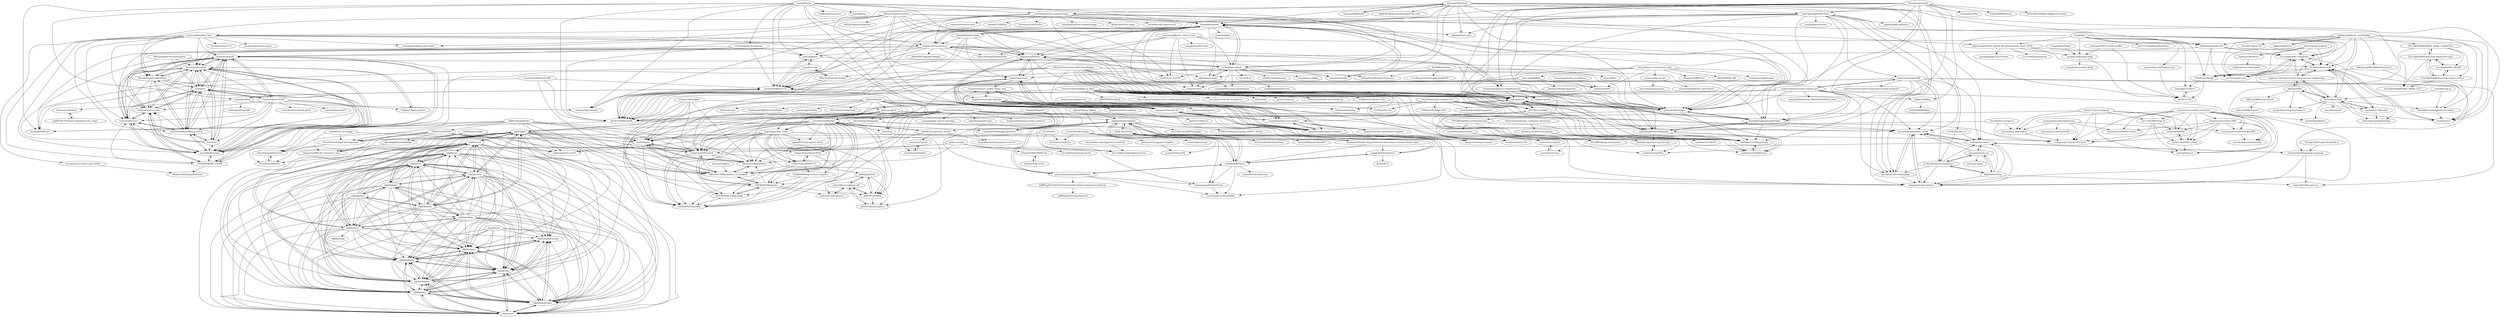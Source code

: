 digraph G {
"Jader/JadeDock" -> "Jader/Aliyun-openapi-sdk"
"Jader/JadeDock" -> "Jader/PcmToWav"
"Jader/JadeDock" -> "Jader/CodeEncryption"
"Jader/JadeDock" -> "Jader/docsify-sponsor"
"odpf/optimus" -> "odpf/stencil"
"odpf/optimus" -> "odpf/shield"
"odpf/optimus" -> "odpf/raccoon"
"odpf/optimus" -> "odpf/dagger"
"odpf/optimus" -> "odpf/firehose"
"odpf/optimus" -> "odpf/siren"
"odpf/optimus" -> "odpf/meteor"
"odpf/optimus" -> "odpf/proton"
"odpf/optimus" -> "odpf/guardian"
"odpf/optimus" -> "odpf/charts"
"odpf/optimus" -> "odpf/enigma"
"odpf/optimus" -> "odpf/transformers"
"odpf/optimus" -> "odpf/apsara"
"odpf/optimus" -> "odpf/columbus"
"odpf/optimus" -> "odpf/platform"
"huifer/spring-analysis" -> "huifer/javaBook-src"
"huifer/spring-analysis" -> "CNYuYang/Trotsky"
"huifer/spring-analysis" -> "hs-vae/poi-jdbc-compoents"
"huifer/spring-analysis" -> "ccz-Eric/sprite-tool"
"huifer/spring-analysis" -> "hezhihua/horse-raft"
"baimingxuan/vue-admin-design" -> "weijian-zhu/measure.js"
"baimingxuan/vue-admin-design" -> "atpuxiner/toollib" ["e"=1]
"baimingxuan/vue-admin-design" -> "funson86/funboot"
"baimingxuan/vue-admin-design" -> "jhfmat/Matlib"
"baimingxuan/vue-admin-design" -> "yesmore/Different-UI"
"baimingxuan/vue-admin-design" -> "golangtoolkit/helper"
"baimingxuan/vue-admin-design" -> "baimingxuan/vue3-admin-design" ["e"=1]
"baimingxuan/vue-admin-design" -> "KylinC/mmVital-Signs" ["e"=1]
"baimingxuan/vue-admin-design" -> "vipcxj/jasync"
"baimingxuan/vue-admin-design" -> "wwwlike/vlife-admin-react" ["e"=1]
"baimingxuan/vue-admin-design" -> "sohutv/redisearch-docs" ["e"=1]
"baimingxuan/vue-admin-design" -> "dj456119/AlfheimDB"
"baimingxuan/vue-admin-design" -> "shihuili1218/klein" ["e"=1]
"baimingxuan/vue-admin-design" -> "HandsomeLeft/Veaser" ["e"=1]
"baimingxuan/vue-admin-design" -> "jiajiewang0326/KG_Based_Recommendation_with_GNNs"
"AgeFades/AgeFades-Note" -> "dj456119/AlfheimDB"
"AgeFades/AgeFades-Note" -> "vipcxj/jasync"
"AgeFades/AgeFades-Note" -> "HuangZhengpeng/sparkCloud"
"AgeFades/AgeFades-Note" -> "golangtoolkit/helper"
"AgeFades/AgeFades-Note" -> "funson86/funboot"
"AgeFades/AgeFades-Note" -> "jumodada/better-datepicker"
"AgeFades/AgeFades-Note" -> "moletop/letconde-c-"
"AgeFades/AgeFades-Note" -> "buxizhizhoum/python_tricks"
"AgeFades/AgeFades-Note" -> "supervons/ExploreRN"
"AgeFades/AgeFades-Note" -> "qxtang/taro3-table" ["e"=1]
"AgeFades/AgeFades-Note" -> "phpzlc/phpzlc.github.io" ["e"=1]
"AgeFades/AgeFades-Note" -> "songangweb/mcache" ["e"=1]
"AgeFades/AgeFades-Note" -> "chengjiahua/cjh.github.io"
"AgeFades/AgeFades-Note" -> "yesmore/Different-UI"
"AgeFades/AgeFades-Note" -> "iamwinter/LDUOnlineJudge"
"CoderUper/TSCached" -> "AllenSun-HM/moments"
"CoderUper/TSCached" -> "AllenSun-HM/moments_v2_backend"
"CoderUper/TSCached" -> "LIAOJIANS/ShanJ-blog"
"CoderUper/TSCached" -> "LIAOJIANS/ShanJ-disc"
"CoderUper/TSCached" -> "Jader/PcmToWav"
"CoderUper/TSCached" -> "AdaXH/korct"
"HuangZhengpeng/sparkCloud" -> "jumodada/better-datepicker"
"HuangZhengpeng/sparkCloud" -> "nishiwen1214/DropAttack"
"HuangZhengpeng/sparkCloud" -> "buxizhizhoum/python_tricks"
"HuangZhengpeng/sparkCloud" -> "vipcxj/jasync"
"HuangZhengpeng/sparkCloud" -> "golangtoolkit/helper"
"HuiDBK/HuiHome" -> "sqlforskay/sample"
"HuiDBK/HuiHome" -> "winycg/MCL"
"HuiDBK/HuiHome" -> "FreeRotate/TextClassificationBERT"
"HuiDBK/HuiHome" -> "tanling8334/Matplot3D-for-Java"
"Jader/PcmToWav" -> "Jader/Aliyun-openapi-sdk"
"Jader/PcmToWav" -> "Jader/JadeDock"
"Jader/PcmToWav" -> "Jader/CodeEncryption"
"bilibili-lab/Blog" -> "w1991668899/blog" ["e"=1]
"buxizhizhoum/python_tricks" -> "chengjiahua/cjh.github.io"
"buxizhizhoum/python_tricks" -> "iamwinter/LDUOnlineJudge"
"buxizhizhoum/python_tricks" -> "moletop/letconde-c-"
"chengjiahua/cjh.github.io" -> "buxizhizhoum/python_tricks"
"dodois/Doisnet" -> "dodois/dosvpn" ["e"=1]
"dodois/Doisnet" -> "CoderUper/TSCached"
"dodois/Doisnet" -> "serend1p1ty/SeqNet"
"dodois/Doisnet" -> "chengjiahua/cjh.github.io"
"dodois/Doisnet" -> "odpf/shield"
"dodois/Doisnet" -> "buxizhizhoum/python_tricks"
"dodois/Doisnet" -> "glory-go/glory"
"dodois/Doisnet" -> "a24z/esap"
"dodois/Doisnet" -> "MicroAnswer/wzwgame"
"dodois/Doisnet" -> "lingtengqiu/Yolo_Nano"
"dodois/Doisnet" -> "AdaXH/korct"
"dodois/Doisnet" -> "04zhujunjie/ZJJTimeCountDown" ["e"=1]
"dodois/Doisnet" -> "Kingbultsea/vite-analysis" ["e"=1]
"dodois/Doisnet" -> "youzhengjie9/yblog" ["e"=1]
"dodois/Doisnet" -> "ZGQ-inc/overthefirewall" ["e"=1]
"flightfish/rd-blog" -> "moletop/letconde-c-"
"flightfish/rd-blog" -> "buxizhizhoum/python_tricks"
"flightfish/rd-blog" -> "jctaoo/electron-run"
"flightfish/rd-blog" -> "chengjiahua/cjh.github.io"
"flightfish/rd-blog" -> "Js-Monkey/better-datepicker"
"flightfish/rd-blog" -> "xujian0921/Resume-wx"
"funson86/funboot" -> "weijian-zhu/measure.js"
"funson86/funboot" -> "golangtoolkit/helper"
"funson86/funboot" -> "tpsmr/formwork"
"funson86/funboot" -> "atpuxiner/toollib" ["e"=1]
"funson86/funboot" -> "lazyperson/99mini"
"funson86/funboot" -> "sqlforskay/sample"
"funson86/funboot" -> "b23r0/rust-raknet"
"funson86/funboot" -> "dj456119/AlfheimDB"
"funson86/funboot" -> "juneszh/alight" ["e"=1]
"funson86/funboot" -> "vipcxj/jasync"
"funson86/funboot" -> "HuaGouFdog/FdogSerialize" ["e"=1]
"funson86/funboot" -> "ko-crypto/ko-crypto"
"funson86/funboot" -> "qxtang/taro3-table" ["e"=1]
"funson86/funboot" -> "ShangSky/flask-sugar"
"funson86/funboot" -> "yuanguandong/react-dashboard-pro"
"iamwinter/LDUOnlineJudge" -> "buxizhizhoum/python_tricks"
"iamwinter/LDUOnlineJudge" -> "chengjiahua/cjh.github.io"
"intsmaze/flink-boot" -> "funson86/funboot"
"intsmaze/flink-boot" -> "intsmaze/flink-book"
"intsmaze/flink-boot" -> "iMazy/AmazingPuzzle"
"intsmaze/flink-boot" -> "baimingxuan/vue-admin-design"
"intsmaze/flink-boot" -> "zhp8341/flink-streaming-platform-web" ["e"=1]
"intsmaze/flink-boot" -> "AgeFades/AgeFades-Note"
"intsmaze/flink-boot" -> "golangtoolkit/helper"
"intsmaze/flink-boot" -> "jctaoo/enlace"
"intsmaze/flink-boot" -> "b23r0/rust-raknet"
"intsmaze/flink-boot" -> "c10342/lin-view-ui"
"intsmaze/flink-boot" -> "HuangZhengpeng/sparkCloud"
"intsmaze/flink-boot" -> "vipcxj/jasync"
"intsmaze/flink-boot" -> "iamwinter/LDUOnlineJudge"
"intsmaze/flink-boot" -> "atpuxiner/toollib" ["e"=1]
"intsmaze/flink-boot" -> "qxtang/taro3-table" ["e"=1]
"jctaoo/electron-run" -> "moletop/letconde-c-"
"jctaoo/electron-run" -> "Js-Monkey/better-datepicker"
"jctaoo/electron-run" -> "zeroclear/xpext"
"jctaoo/electron-run" -> "buxizhizhoum/python_tricks"
"jctaoo/electron-run" -> "flightfish/rd-blog"
"moletop/letconde-c-" -> "chengjiahua/cjh.github.io"
"moletop/letconde-c-" -> "buxizhizhoum/python_tricks"
"moletop/letconde-c-" -> "jctaoo/electron-run"
"moletop/letconde-c-" -> "IchliebedichZhu/weapp-minipack"
"moletop/letconde-c-" -> "CoderUper/TSCached"
"staticdeng/vuejs-loadmore" -> "ZouJunJieNB/e-rpc"
"staticdeng/vuejs-loadmore" -> "yesmore/Different-UI"
"staticdeng/vuejs-loadmore" -> "dj456119/AlfheimDB"
"staticdeng/vuejs-loadmore" -> "jhfmat/Matlib"
"supervons/ExploreRN" -> "chengjiahua/cjh.github.io"
"supervons/ExploreRN" -> "moletop/letconde-c-"
"supervons/ExploreRN" -> "buxizhizhoum/python_tricks"
"supervons/ExploreRN" -> "iamwinter/LDUOnlineJudge"
"supervons/ExploreRN" -> "IchliebedichZhu/weapp-minipack"
"supervons/ExploreRN" -> "CoderUper/TSCached"
"supervons/ExploreRN" -> "supervons/react-native-echarts-pro"
"supervons/ExploreRN" -> "Js-Monkey/better-datepicker"
"supervons/ExploreRN" -> "HuangZhengpeng/sparkCloud"
"supervons/ExploreRN" -> "AllenSun-HM/moments_v2_backend"
"supervons/ExploreRN" -> "xujian0921/Resume-wx"
"supervons/ExploreRN" -> "supervons/react-native-supervons-custom-keyboard"
"supervons/ExploreRN" -> "AdaXH/korct"
"supervons/react-native-echarts-pro" -> "supervons/ExploreRN"
"supervons/react-native-echarts-pro" -> "iamwinter/LDUOnlineJudge"
"supervons/react-native-echarts-pro" -> "buxizhizhoum/python_tricks"
"supervons/react-native-echarts-pro" -> "chengjiahua/cjh.github.io"
"supervons/react-native-echarts-pro" -> "HuangZhengpeng/sparkCloud"
"supervons/react-native-echarts-pro" -> "xiaoye88/hackintosh-3600X-b450Mortar-max"
"supervons/react-native-echarts-pro" -> "jumodada/better-datepicker"
"supervons/react-native-echarts-pro" -> "golangtoolkit/helper"
"supervons/react-native-echarts-pro" -> "vipcxj/jasync"
"supervons/react-native-echarts-pro" -> "dj456119/AlfheimDB"
"serend1p1ty/SeqNet" -> "CoderUper/TSCached"
"serend1p1ty/SeqNet" -> "AllenSun-HM/moments"
"serend1p1ty/SeqNet" -> "AllenSun-HM/moments_v2_backend"
"serend1p1ty/SeqNet" -> "AdaXH/korct"
"serend1p1ty/SeqNet" -> "LIAOJIANS/ShanJ-disc"
"serend1p1ty/SeqNet" -> "Jader/PcmToWav"
"serend1p1ty/SeqNet" -> "LIAOJIANS/ShanJ-blog"
"serend1p1ty/SeqNet" -> "lingtengqiu/Yolo_Nano"
"serend1p1ty/SeqNet" -> "odpf/shield"
"serend1p1ty/SeqNet" -> "LIAOJIANS/js-hodgepodge"
"serend1p1ty/SeqNet" -> "I-Hope-Peace/SiamCRNN"
"serend1p1ty/SeqNet" -> "serend1p1ty/person_search"
"serend1p1ty/SeqNet" -> "a24z/esap"
"serend1p1ty/SeqNet" -> "I-Hope-Peace/DSMSCN"
"serend1p1ty/SeqNet" -> "zgood9527/sql-update-check"
"yzytmac/KeepAliveCore" -> "lazyperson/99mini"
"yzytmac/KeepAliveCore" -> "ko-crypto/ko-crypto"
"yzytmac/KeepAliveCore" -> "BlueSkyCaps/CoolNetBlog"
"yzytmac/KeepAliveCore" -> "codeluosiyu/toa-tools"
"yzytmac/KeepAliveCore" -> "wuyangdevops/mis-your-index"
"yzytmac/KeepAliveCore" -> "tpsmr/formwork"
"yzytmac/KeepAliveCore" -> "muyu8848/c2cpay"
"yzytmac/KeepAliveCore" -> "lazyperson/fe-start-kit"
"yzytmac/KeepAliveCore" -> "CXHHHH/KOBE_STORY"
"yzytmac/KeepAliveCore" -> "caiwuu/editor-pro"
"yzytmac/KeepAliveCore" -> "chenbitou/smartvol"
"yzytmac/KeepAliveCore" -> "weijian-zhu/measure.js"
"yzytmac/KeepAliveCore" -> "buynao/stackoverflow-js-top-qa"
"yzytmac/KeepAliveCore" -> "luoxuhai/react-native-app-toolkit"
"yzytmac/KeepAliveCore" -> "jiaodayanjiuyuan/Compus"
"yuanweiquan-007/quick.start" -> "wh-991213/C-"
"JDEasyFlow/jd-easyflow" -> "lazyperson/99mini"
"JDEasyFlow/jd-easyflow" -> "lazyperson/anyjs"
"JDEasyFlow/jd-easyflow" -> "iclay/Go-OCA-OCPP"
"JDEasyFlow/jd-easyflow" -> "b23r0/rust-raknet"
"JDEasyFlow/jd-easyflow" -> "AMT-J/Chemical-Balancer"
"JDEasyFlow/jd-easyflow" -> "funson86/funboot"
"JDEasyFlow/jd-easyflow" -> "lazyperson/fe-start-kit"
"JDEasyFlow/jd-easyflow" -> "BlueSkyCaps/CoolNetBlog"
"JDEasyFlow/jd-easyflow" -> "yzytmac/KeepAliveCore"
"JDEasyFlow/jd-easyflow" -> "wuyangdevops/mis-your-index"
"JDEasyFlow/jd-easyflow" -> "iMazy/AmazingPuzzle"
"JDEasyFlow/jd-easyflow" -> "yszhao91/Xort"
"foca-js/foca" -> "yangchaojie456/VE-web" ["e"=1]
"jhfmat/Matlib" -> "yesmore/Different-UI"
"jhfmat/Matlib" -> "bygo/leetcode"
"jhfmat/Matlib" -> "golangtoolkit/helper"
"yesmore/italk-uniapp" -> "yesmore/photosapi"
"yesmore/italk-uniapp" -> "yesmore/vue-egg-jwt-template"
"yesmore/italk-uniapp" -> "yesmore/ShowyPX"
"yesmore/italk-uniapp" -> "Lysice/laravel-getui"
"yesmore/italk-uniapp" -> "b23r0/ECSEquilizer"
"Netis/packet-agent" -> "HuangZhengpeng/sparkCloud"
"Netis/packet-agent" -> "zfoo-project/zfoo" ["e"=1]
"Netis/packet-agent" -> "funson86/funboot"
"Netis/packet-agent" -> "golangtoolkit/helper"
"Netis/packet-agent" -> "jumodada/better-datepicker"
"Netis/packet-agent" -> "nishiwen1214/DropAttack"
"Netis/packet-agent" -> "Kingbultsea/vite-analysis" ["e"=1]
"Netis/packet-agent" -> "vipcxj/jasync"
"Netis/packet-agent" -> "AgeFades/AgeFades-Note"
"Netis/packet-agent" -> "Neko3000/Monotone" ["e"=1]
"Netis/packet-agent" -> "lxjian01/portal"
"Netis/packet-agent" -> "phpzlc/phpzlc.github.io" ["e"=1]
"Netis/packet-agent" -> "a935368322/Kogel.Dapper.Extension" ["e"=1]
"Netis/packet-agent" -> "yuanguandong/react-dashboard-pro"
"Netis/packet-agent" -> "bilibili-lab/Blog"
"misitebao/wails-template-vue" -> "LGDHuaOPER/lgd-utils"
"misitebao/wails-template-vue" -> "yichouchou/ginPlus"
"misitebao/wails-template-vue" -> "misitebao/standard-repository"
"misitebao/wails-template-vue" -> "nishiwen1214/PSForest"
"misitebao/wails-template-vue" -> "nishiwen1214/DropAttack"
"misitebao/wails-template-vue" -> "zf1976/vertx-ddns"
"misitebao/wails-template-vue" -> "JustinJava/pwd-encrypt-decrypt"
"misitebao/wails-template-vue" -> "smartbackme/ulog"
"misitebao/wails-template-vue" -> "FlatShoe/Vue-ele"
"dj456119/AlfheimDB" -> "yesmore/Different-UI"
"dj456119/AlfheimDB" -> "vanhiupun/Vanhiupun.github.io" ["e"=1]
"dj456119/AlfheimDB" -> "vipcxj/jasync"
"dj456119/AlfheimDB" -> "ZouJunJieNB/e-rpc"
"0range228/0range228.github.io" -> "IchliebedichZhu/weapp-minipack"
"0range228/Gadgets" -> "AdaXH/korct"
"0range228/Gadgets" -> "AllenSun-HM/moments"
"0range228/Gadgets" -> "CoderUper/TSCached"
"0range228/Gadgets" -> "odpf/shield"
"0range228/Gadgets" -> "AllenSun-HM/moments_v2_backend"
"0range228/Gadgets" -> "LIAOJIANS/ShanJ-blog"
"0range228/Gadgets" -> "glory-go/glory"
"Zhuyi731/m2c-webpage" -> "wangyanqi123/laravel55-layui"
"Zhuyi731/m2c-webpage" -> "yichouchou/ylMic"
"Zhuyi731/m2c-webpage" -> "lovelyyoshino/LOON"
"Zhuyi731/m2c-webpage" -> "yichouchou/UFC_Client"
"Zhuyi731/m2c-webpage" -> "zlx1134558955/rap_fe"
"Zhuyi731/m2c-webpage" -> "Viarotel/vue-apicloud-cli"
"Zhuyi731/m2c-webpage" -> "yakeing/https.js"
"yuanguandong/react-dashboard-pro" -> "nishiwen1214/DropAttack"
"yuanguandong/react-dashboard-pro" -> "nishiwen1214/PSForest"
"yuanguandong/react-dashboard-pro" -> "vipcxj/jasync"
"yuanguandong/react-dashboard-pro" -> "golangtoolkit/helper"
"yuanguandong/react-dashboard-pro" -> "PY-GZKY/python-automation-docs"
"yuanguandong/react-dashboard-pro" -> "lxjian01/portal"
"yuanguandong/react-dashboard-pro" -> "jumodada/better-datepicker"
"yuanguandong/react-dashboard-pro" -> "funson86/funboot"
"AllenSun-HM/moments_v2_backend" -> "AllenSun-HM/moments"
"AllenSun-HM/moments_v2_backend" -> "LIAOJIANS/ShanJ-disc"
"AllenSun-HM/moments_v2_backend" -> "AdaXH/korct"
"CZHIC/GoViewFIle" -> "AllenSun-HM/moments"
"CZHIC/GoViewFIle" -> "AdaXH/korct"
"CZHIC/GoViewFIle" -> "FakeEnd/chess-travel"
"CZHIC/GoViewFIle" -> "ReganYue/HBUAS_Electricity_Fees"
"CZHIC/GoViewFIle" -> "AllenSun-HM/moments_v2_backend"
"CZHIC/GoViewFIle" -> "CoderUper/TSCached"
"CZHIC/GoViewFIle" -> "EhuaNetwork/EhuaTool"
"CZHIC/GoViewFIle" -> "EhuaNetwork/VpnCheatingscript"
"CZHIC/GoViewFIle" -> "EhuaNetwork/ecms"
"CZHIC/GoViewFIle" -> "MorningBells/stockBooks"
"CreatorsStack/CreatorDB" -> "ZouJunJieNB/e-rpc"
"CreatorsStack/CreatorDB" -> "dj456119/AlfheimDB"
"CreatorsStack/CreatorDB" -> "yesmore/Different-UI"
"CreatorsStack/CreatorDB" -> "AllenSun-HM/moments_v2_backend"
"EhuaNetwork/EhuaTool" -> "EhuaNetwork/ecms"
"EhuaNetwork/VpnCheatingscript" -> "EhuaNetwork/EhuaTool"
"EhuaNetwork/ecms" -> "EhuaNetwork/EhuaTool"
"I-Hope-Peace/DSMSCN" -> "I-Hope-Peace/SiamCRNN"
"I-Hope-Peace/DSMSCN" -> "LIAOJIANS/ShanJ-blog"
"I-Hope-Peace/DSMSCN" -> "Jader/JadeDock"
"I-Hope-Peace/DSMSCN" -> "LIAOJIANS/large-screen-template"
"I-Hope-Peace/DSMSCN" -> "LIAOJIANS/js-hodgepodge"
"I-Hope-Peace/SiamCRNN" -> "I-Hope-Peace/DSMSCN"
"I-Hope-Peace/SiamCRNN" -> "LIAOJIANS/ShanJ-blog"
"Jader/Aliyun-openapi-sdk" -> "Jader/docsify-sponsor"
"Jader/Aliyun-openapi-sdk" -> "Jader/JadeDock"
"Jader/Aliyun-openapi-sdk" -> "Jader/PcmToWav"
"Jader/Aliyun-openapi-sdk" -> "Jader/CodeEncryption"
"Jader/CodeEncryption" -> "Jader/Aliyun-openapi-sdk"
"Jader/docsify-sponsor" -> "Jader/Aliyun-openapi-sdk"
"LIAOJIANS/ShanJ-disc" -> "AllenSun-HM/moments_v2_backend"
"LIAOJIANS/ShanJ-disc" -> "LIAOJIANS/ShanJ-blog"
"LIAOJIANS/ShanJ-disc" -> "LIAOJIANS/js-hodgepodge"
"LIAOJIANS/ShanJ-disc" -> "AllenSun-HM/moments"
"LIAOJIANS/ShanJ-disc" -> "Jader/docsify-sponsor"
"LIAOJIANS/ShanJ-disc" -> "Jader/PcmToWav"
"LIAOJIANS/ShanJ-disc" -> "CoderUper/TSCached"
"LIAOJIANS/js-hodgepodge" -> "LIAOJIANS/ShanJ-blog"
"LIAOJIANS/js-hodgepodge" -> "LIAOJIANS/ShanJ-disc"
"LIAOJIANS/large-screen-template" -> "LIAOJIANS/js-hodgepodge"
"LIAOJIANS/large-screen-template" -> "LIAOJIANS/ShanJ-blog"
"LIAOJIANS/large-screen-template" -> "LIAOJIANS/ShanJ-disc"
"Lysice/laravel-xlswriter" -> "Lysice/laravel-getui"
"Lysice/laravel-xlswriter" -> "PY-GZKY/django-fastapi-docs"
"Lysice/laravel-xlswriter" -> "Lysice/laravel-sms"
"MicroAnswer/wzwgame" -> "CoderUper/TSCached"
"MicroAnswer/wzwgame" -> "buxizhizhoum/python_tricks"
"MicroAnswer/wzwgame" -> "chengjiahua/cjh.github.io"
"MicroAnswer/wzwgame" -> "LIAOJIANS/ShanJ-blog"
"fynch3r/Gadgets" -> "AllenSun-HM/moments_v2_backend"
"glory-go/glory" -> "buxizhizhoum/python_tricks"
"glory-go/glory" -> "AdaXH/korct"
"glory-go/glory" -> "chengjiahua/cjh.github.io"
"glory-go/glory" -> "MicroAnswer/wzwgame"
"glory-go/glory" -> "LIAOJIANS/ShanJ-blog"
"glory-go/glory" -> "CoderUper/TSCached"
"glory-go/glory" -> "LIAOJIANS/ShanJ-disc"
"glory-go/glory" -> "Jader/PcmToWav"
"golangtoolkit/helper" -> "vipcxj/jasync"
"golangtoolkit/helper" -> "dj456119/AlfheimDB"
"golangtoolkit/helper" -> "nishiwen1214/DropAttack"
"golangtoolkit/helper" -> "HuangZhengpeng/sparkCloud"
"hd996/nuxt3-demo" -> "ReganYue/HBUAS_Electricity_Fees"
"hd996/nuxt3-demo" -> "EhuaNetwork/VpnCheatingscript"
"hd996/nuxt3-demo" -> "FakeEnd/chess-travel"
"hd996/nuxt3-demo" -> "MorningBells/stockBooks"
"hd996/nuxt3-demo" -> "Jader/CodeEncryption"
"lingtengqiu/Yolo_Nano" -> "LIAOJIANS/ShanJ-disc"
"lingtengqiu/Yolo_Nano" -> "LIAOJIANS/ShanJ-blog"
"lingtengqiu/Yolo_Nano" -> "AllenSun-HM/moments"
"lingtengqiu/Yolo_Nano" -> "LIAOJIANS/js-hodgepodge"
"lingtengqiu/Yolo_Nano" -> "AllenSun-HM/moments_v2_backend"
"lingtengqiu/Yolo_Nano" -> "AdaXH/korct"
"lingtengqiu/Yolo_Nano" -> "CoderUper/TSCached"
"lingtengqiu/Yolo_Nano" -> "Jader/PcmToWav"
"lingtengqiu/Yolo_Nano" -> "I-Hope-Peace/DSMSCN"
"lingtengqiu/Yolo_Nano" -> "I-Hope-Peace/SiamCRNN"
"lingtengqiu/Yolo_Nano" -> "wangyanqi123/laravel55-layui"
"lingtengqiu/Yolo_Nano" -> "zgood9527/sql-update-check"
"lingtengqiu/Yolo_Nano" -> "FakeEnd/chess-travel"
"lingtengqiu/Yolo_Nano" -> "lovelyyoshino/LOON"
"lingtengqiu/Yolo_Nano" -> "LIAOJIANS/large-screen-template"
"odpf/shield" -> "odpf/raccoon"
"odpf/shield" -> "odpf/stencil"
"odpf/shield" -> "odpf/siren"
"odpf/shield" -> "odpf/dagger"
"odpf/shield" -> "odpf/proton"
"odpf/shield" -> "odpf/firehose"
"odpf/shield" -> "odpf/enigma"
"odpf/shield" -> "odpf/charts"
"odpf/shield" -> "odpf/meteor"
"odpf/shield" -> "AllenSun-HM/moments_v2_backend"
"odpf/shield" -> "AllenSun-HM/moments"
"odpf/shield" -> "AdaXH/korct"
"odpf/shield" -> "odpf/apsara"
"odpf/shield" -> "odpf/transformers"
"odpf/shield" -> "CoderUper/TSCached"
"weijian-zhu/measure.js" -> "funson86/funboot"
"weijian-zhu/measure.js" -> "tpsmr/formwork"
"weijian-zhu/measure.js" -> "lazyperson/99mini"
"weijian-zhu/measure.js" -> "ko-crypto/ko-crypto"
"weijian-zhu/measure.js" -> "yesmore/Different-UI"
"weijian-zhu/measure.js" -> "golangtoolkit/helper"
"weijian-zhu/measure.js" -> "jhfmat/Matlib"
"weijian-zhu/measure.js" -> "jhfmat/ISP-pipeline-hdrplus" ["e"=1]
"weijian-zhu/measure.js" -> "BlueSkyCaps/CoolNetBlog"
"weijian-zhu/measure.js" -> "caiwuu/editor-pro"
"weijian-zhu/measure.js" -> "muyu8848/c2cpay"
"weijian-zhu/measure.js" -> "atpuxiner/toollib" ["e"=1]
"weijian-zhu/measure.js" -> "HuaGouFdog/FdogSerialize" ["e"=1]
"weijian-zhu/measure.js" -> "vipcxj/jasync"
"weijian-zhu/measure.js" -> "yuanguandong/react-dashboard-pro"
"zR00t1/ImageStrike" -> "AllenSun-HM/moments_v2_backend"
"zR00t1/ImageStrike" -> "EhuaNetwork/EhuaTool"
"zR00t1/ImageStrike" -> "EhuaNetwork/VpnCheatingscript"
"zR00t1/ImageStrike" -> "CoderUper/TSCached"
"zR00t1/ImageStrike" -> "EhuaNetwork/ecms"
"zR00t1/ImageStrike" -> "AllenSun-HM/moments"
"zR00t1/ImageStrike" -> "ZouJunJieNB/e-rpc"
"zR00t1/ImageStrike" -> "FakeEnd/chess-travel"
"zR00t1/ImageStrike" -> "AdaXH/korct"
"zR00t1/ImageStrike" -> "CZHIC/GoViewFIle"
"Southeastofstar/C-Sharp-Industry-Automation-Common-Tools-Codes" -> "HAM-2015/CsGo"
"Southeastofstar/C-Sharp-Industry-Automation-Common-Tools-Codes" -> "huzhiqian/MVision"
"Southeastofstar/C-Sharp-Industry-Automation-Common-Tools-Codes" -> "yanglei50/OpenHalcon"
"Southeastofstar/C-Sharp-Industry-Automation-Common-Tools-Codes" -> "eggplantlwj/VisionEdit"
"nishiwen1214/NLP-Dictionary" -> "nishiwen1214/R-AT"
"nishiwen1214/NLP-Dictionary" -> "nishiwen1214/PSForest"
"nishiwen1214/NLP-Dictionary" -> "nishiwen1214/DropAttack"
"Shimon-Guo/chinese_sentiment_dictionary" -> "nishiwen1214/NLP-Dictionary"
"ShangSky/flask-sugar" -> "funson86/funboot"
"ShangSky/flask-sugar" -> "dj456119/AlfheimDB"
"ShangSky/flask-sugar" -> "lazyperson/99mini"
"ShangSky/flask-sugar" -> "weijian-zhu/measure.js"
"ShangSky/flask-sugar" -> "yesmore/Different-UI"
"ShangSky/flask-sugar" -> "lazyperson/anyjs"
"wensiyuanseven/lite-virtual-list" -> "wangyanqi123/laravel55-layui"
"wensiyuanseven/lite-virtual-list" -> "yichouchou/UFC_Client"
"wensiyuanseven/lite-virtual-list" -> "yichouchou/ylMic"
"wensiyuanseven/lite-virtual-list" -> "wensiyuanseven/Prerender-SPA"
"wensiyuanseven/lite-virtual-list" -> "Viarotel/vue-apicloud-cli"
"wensiyuanseven/lite-virtual-list" -> "yakeing/https.js"
"wensiyuanseven/lite-virtual-list" -> "wensiyuanseven/Vue-SSR"
"wensiyuanseven/lite-virtual-list" -> "wensiyuanseven/vue-source"
"wensiyuanseven/lite-virtual-list" -> "zlx1134558955/rap_fe"
"wensiyuanseven/lite-virtual-list" -> "hudaming1/jladder" ["e"=1]
"wensiyuanseven/lite-virtual-list" -> "wensiyuanseven/atrAndAlr"
"04zhujunjie/jj-uni-messagebox" -> "sqlforskay/sample"
"04zhujunjie/jj-uni-messagebox" -> "muyu8848/c2cpay"
"04zhujunjie/jj-uni-messagebox" -> "li-xilin/axe"
"04zhujunjie/jj-uni-messagebox" -> "ko-crypto/ko-crypto"
"sqlforskay/sample" -> "b23r0/rust-raknet"
"sqlforskay/sample" -> "ayuanlmo/lmo-data-visualization"
"sqlforskay/sample" -> "yszhao91/Xort"
"Eric-Hjx/PaddlePaddle_Image_Completion" -> "Eric-Hjx/PaddleDetection-deploy-for-raspi"
"Eric-Hjx/PaddlePaddle_Image_Completion" -> "Eric-Hjx/Paddle_SRGAN"
"Eric-Hjx/PaddlePaddle_Image_Completion" -> "Eric-Hjx/PaddleDetection-raspi-to-server"
"Eric-Hjx/PaddlePaddle_Image_Completion" -> "Eric-Hjx/PaddlePaddle--Bottle_GUI"
"engineer-365/cloud-native-micro-service-engineering" -> "hezhihua/horse-raft"
"engineer-365/cloud-native-micro-service-engineering" -> "hs-vae/java-load"
"engineer-365/cloud-native-micro-service-engineering" -> "hs-vae/poi-jdbc-compoents"
"engineer-365/cloud-native-micro-service-engineering" -> "okbean/OkBle"
"iMazy/AmazingPuzzle" -> "hs-vae/poi-jdbc-compoents"
"iMazy/AmazingPuzzle" -> "hezhihua/horse-raft"
"iMazy/AmazingPuzzle" -> "lazyperson/99mini"
"iMazy/AmazingPuzzle" -> "CNYuYang/Trotsky"
"iMazy/AmazingPuzzle" -> "ccz-Eric/sprite-tool"
"jctaoo/enlace" -> "hezhihua/horse-raft"
"jiajiewang0326/KG_Based_Recommendation_with_GNNs" -> "greenpipig/get-GoCN-news" ["e"=1]
"jiajiewang0326/KG_Based_Recommendation_with_GNNs" -> "hs-vae/poi-jdbc-compoents"
"jiajiewang0326/KG_Based_Recommendation_with_GNNs" -> "hezhihua/horse-raft"
"jiajiewang0326/KG_Based_Recommendation_with_GNNs" -> "iamgian-coder/gian-blog"
"jiajiewang0326/KG_Based_Recommendation_with_GNNs" -> "1127140426/tensquare" ["e"=1]
"lazyperson/99mini" -> "lazyperson/fe-start-kit"
"lazyperson/99mini" -> "lazyperson/anyjs"
"lazyperson/99mini" -> "lazyperson/quickstart-template"
"lazyperson/99mini" -> "lazyperson/npm-sync-taobao"
"lazyperson/99mini" -> "iclay/Go-OCA-OCPP"
"lazyperson/99mini" -> "b23r0/rust-raknet"
"lazyperson/anyjs" -> "lazyperson/fe-start-kit"
"lazyperson/anyjs" -> "lazyperson/99mini"
"lazyperson/anyjs" -> "lazyperson/quickstart-template"
"lazyperson/anyjs" -> "lazyperson/npm-sync-taobao"
"lazyperson/anyjs" -> "lazyperson/anyjs-example"
"lazyperson/anyjs" -> "lazyperson/wxappUnpacker"
"lazyperson/anyjs" -> "lazyperson/react_native_redux_proj"
"lazyperson/fe-start-kit" -> "lazyperson/anyjs"
"lazyperson/fe-start-kit" -> "lazyperson/99mini"
"lazyperson/fe-start-kit" -> "lazyperson/quickstart-template"
"lazyperson/fe-start-kit" -> "lazyperson/npm-sync-taobao"
"lazyperson/fe-start-kit" -> "lazyperson/wxappUnpacker"
"lazyperson/fe-start-kit" -> "lazyperson/anyjs-example"
"lazyperson/fe-start-kit" -> "lazyperson/react_native_redux_proj"
"wolongalick/PercentRatingBar" -> "iamgian-coder/gian-blog"
"wolongalick/PercentRatingBar" -> "wh-991213/C-"
"trueleaf/moyu" -> "vipcxj/jasync"
"trueleaf/moyu" -> "yesmore/Different-UI"
"trueleaf/moyu" -> "jhfmat/Matlib"
"trueleaf/moyu" -> "dj456119/AlfheimDB"
"trueleaf/moyu" -> "weijian-zhu/measure.js"
"trueleaf/moyu" -> "techtogood/feg"
"trueleaf/moyu" -> "vanhiupun/Vanhiupun.github.io" ["e"=1]
"trueleaf/moyu" -> "sanen-projects/unabo"
"trueleaf/moyu" -> "trueleaf/moyu-server"
"trueleaf/moyu" -> "golangtoolkit/helper"
"trueleaf/moyu" -> "baimingxuan/vue-admin-design"
"trueleaf/moyu" -> "funson86/funboot"
"trueleaf/moyu" -> "staticdeng/vuejs-loadmore"
"trueleaf/moyu" -> "ZouJunJieNB/e-rpc"
"trueleaf/moyu" -> "pbrong/hrms" ["e"=1]
"kokohuang/flutter_easyloading" -> "kokohuang/Gitter"
"kokohuang/flutter_easyloading" -> "kokohuang/WarOfResistanceLive"
"kokohuang/flutter_easyloading" -> "jctaoo/enlace"
"kokohuang/flutter_easyloading" -> "dabingRyan/springboot-vue-admin"
"kokohuang/flutter_easyloading" -> "hezhihua/horse-raft"
"kokohuang/flutter_easyloading" -> "ccz-Eric/sprite-tool"
"kokohuang/flutter_easyloading" -> "hs-vae/poi-jdbc-compoents"
"kokohuang/flutter_easyloading" -> "hs-vae/java-load"
"kokohuang/flutter_easyloading" -> "iMazy/AmazingPuzzle"
"kokohuang/flutter_easyloading" -> "rxreader/alipay_kit" ["e"=1]
"kokohuang/flutter_easyloading" -> "Eric-Hjx/PaddlePaddle_Image_Completion"
"viarotel/vue-cli-uniapp" -> "ReganYue/HBUAS_Electricity_Fees"
"viarotel/vue-cli-uniapp" -> "EhuaNetwork/VpnCheatingscript"
"viarotel/vue-cli-uniapp" -> "FakeEnd/chess-travel"
"HAM-2015/CsGo" -> "Touxiangmao/SimpleVision"
"HAM-2015/CsGo" -> "huzhiqian/MVision"
"HAM-2015/CsGo" -> "Southeastofstar/C-Sharp-Industry-Automation-Common-Tools-Codes"
"HAM-2015/CsGo" -> "feainioh/MotionController"
"HAM-2015/CsGo" -> "eggplantlwj/VisionEdit"
"HAM-2015/CsGo" -> "WenYuanMo/MachineVision"
"Touxiangmao/SimpleVision" -> "LoveSharp2019/VisionMix"
"eggplantlwj/VisionEdit" -> "huzhiqian/MVision"
"eggplantlwj/VisionEdit" -> "jiaowomomo/IntegratedSoftware"
"eggplantlwj/VisionEdit" -> "yanglei50/OpenHalcon"
"eggplantlwj/VisionEdit" -> "Touxiangmao/SimpleVision"
"eggplantlwj/VisionEdit" -> "AFei19911012/WPFSamples"
"eggplantlwj/VisionEdit" -> "675491918/DeepLearning_MNIST_Halcon"
"eggplantlwj/VisionEdit" -> "HAM-2015/CsGo"
"eggplantlwj/VisionEdit" -> "LoveSharp2019/VisionMix"
"lovelyyoshino/Halcon_licenses" -> "lovelyyoshino/LOON"
"lovelyyoshino/Halcon_licenses" -> "lingtengqiu/Yolo_Nano"
"lovelyyoshino/Halcon_licenses" -> "wangyanqi123/laravel55-layui"
"lovelyyoshino/Halcon_licenses" -> "meiqua/shape_based_matching" ["e"=1]
"lovelyyoshino/Halcon_licenses" -> "LIAOJIANS/js-hodgepodge"
"lovelyyoshino/Halcon_licenses" -> "serend1p1ty/SeqNet"
"lovelyyoshino/Halcon_licenses" -> "LIAOJIANS/ShanJ-disc"
"lovelyyoshino/Halcon_licenses" -> "eggplantlwj/VisionEdit"
"lovelyyoshino/Halcon_licenses" -> "a24z/esap"
"lovelyyoshino/Halcon_licenses" -> "I-Hope-Peace/DSMSCN"
"lovelyyoshino/Halcon_licenses" -> "jiaowomomo/IntegratedSoftware"
"lovelyyoshino/Halcon_licenses" -> "fengcharly/quartz-jpa"
"lovelyyoshino/Halcon_licenses" -> "fengcharly/spring-security-oauth2.0" ["e"=1]
"lovelyyoshino/Halcon_licenses" -> "AllenSun-HM/moments_v2_backend"
"lovelyyoshino/Halcon_licenses" -> "AllenSun-HM/moments"
"jiaowomomo/IntegratedSoftware" -> "eggplantlwj/VisionEdit"
"jiaowomomo/IntegratedSoftware" -> "huzhiqian/MVision"
"jiaowomomo/IntegratedSoftware" -> "Touxiangmao/SimpleVision"
"jiaowomomo/IntegratedSoftware" -> "LoveSharp2019/VisionMix"
"jiaowomomo/IntegratedSoftware" -> "JeffWang0325/AOI-Sheet-Substrate-Defect-Inspection-Software"
"codeluosiyu/toa-tools" -> "ko-crypto/ko-crypto"
"codeluosiyu/toa-tools" -> "caiwuu/editor-pro"
"codeluosiyu/toa-tools" -> "muyu8848/c2cpay"
"codeluosiyu/toa-tools" -> "CXHHHH/KOBE_STORY"
"codeluosiyu/toa-tools" -> "li-xilin/axe"
"codeluosiyu/toa-tools" -> "tpsmr/formwork"
"Js-Monkey/better-datepicker" -> "moletop/letconde-c-"
"Js-Monkey/better-datepicker" -> "jctaoo/electron-run"
"Js-Monkey/better-datepicker" -> "chengjiahua/cjh.github.io"
"Js-Monkey/better-datepicker" -> "iamwinter/LDUOnlineJudge"
"Js-Monkey/better-datepicker" -> "flightfish/rd-blog"
"yszhao91/cga.js" -> "dabingRyan/springboot-vue-admin"
"yszhao91/cga.js" -> "hs-vae/java-load"
"WirelessPresentation/WirelessDisplay" -> "jumodada/better-datepicker"
"WirelessPresentation/WirelessDisplay" -> "golangtoolkit/helper"
"WirelessPresentation/WirelessDisplay" -> "JustinJava/pwd-encrypt-decrypt"
"WirelessPresentation/WirelessDisplay" -> "nishiwen1214/DropAttack"
"WirelessPresentation/WirelessDisplay" -> "lxjian01/portal"
"WirelessPresentation/WirelessDisplay" -> "zf1976/vertx-ddns"
"WirelessPresentation/WirelessDisplay" -> "smartbackme/ulog"
"WirelessPresentation/WirelessDisplay" -> "vipcxj/jasync"
"WirelessPresentation/WirelessDisplay" -> "dj456119/AlfheimDB"
"WirelessPresentation/WirelessDisplay" -> "KNpTrue/homekit-bridge"
"WirelessPresentation/WirelessDisplay" -> "yesmore/Different-UI"
"WirelessPresentation/WirelessDisplay" -> "yichouchou/ginPlus"
"WirelessPresentation/WirelessDisplay" -> "HuangZhengpeng/sparkCloud"
"WirelessPresentation/WirelessDisplay" -> "yesmore/OSAPI"
"lazyperson/wxappUnpacker" -> "lazyperson/anyjs-example"
"lazyperson/wxappUnpacker" -> "lazyperson/react_native_redux_proj"
"lazyperson/wxappUnpacker" -> "lazyperson/quickstart-template"
"lazyperson/wxappUnpacker" -> "lazyperson/fe-start-kit"
"lazyperson/wxappUnpacker" -> "lazyperson/lazyperson"
"lazyperson/wxappUnpacker" -> "lazyperson/react-quickstart-template"
"lazyperson/wxappUnpacker" -> "lazyperson/npm-sync-taobao"
"0voice/Understanding_in_Rust" -> "Warrenren/inside-rust-std-library" ["e"=1]
"0voice/Understanding_in_Rust" -> "golangtoolkit/helper"
"0voice/Understanding_in_Rust" -> "vipcxj/jasync"
"0voice/Understanding_in_Rust" -> "jumodada/better-datepicker"
"0voice/Understanding_in_Rust" -> "Kingbultsea/vite-analysis" ["e"=1]
"0voice/Understanding_in_Rust" -> "wtklbm/rust-library-i18n" ["e"=1]
"0voice/Understanding_in_Rust" -> "nishiwen1214/DropAttack"
"0voice/Understanding_in_Rust" -> "QMHTMY/RustBook" ["e"=1]
"0voice/Understanding_in_Rust" -> "bilibili-lab/Blog"
"0voice/Understanding_in_Rust" -> "Rust-Coding-Guidelines/rust-coding-guidelines-zh" ["e"=1]
"0voice/Understanding_in_Rust" -> "rust-lang-cn/rust-by-example-cn" ["e"=1]
"0voice/Understanding_in_Rust" -> "Maslow/laf" ["e"=1]
"0voice/Understanding_in_Rust" -> "zf1976/vertx-ddns"
"0voice/Understanding_in_Rust" -> "JustinJava/pwd-encrypt-decrypt"
"0voice/Understanding_in_Rust" -> "poem-web/poem" ["e"=1]
"wangxing218/apite" -> "iamgian-coder/gian-blog"
"CXHHHH/KOBE_STORY" -> "ko-crypto/ko-crypto"
"CXHHHH/KOBE_STORY" -> "codeluosiyu/toa-tools"
"CXHHHH/KOBE_STORY" -> "muyu8848/c2cpay"
"CXHHHH/KOBE_STORY" -> "ShepherdZFJ/shepherd-mall"
"CXHHHH/KOBE_STORY" -> "caiwuu/editor-pro"
"caiwuu/editor-pro" -> "li-xilin/axe"
"caiwuu/editor-pro" -> "ko-crypto/ko-crypto"
"caiwuu/editor-pro" -> "muyu8848/c2cpay"
"caiwuu/editor-pro" -> "codeluosiyu/toa-tools"
"caiwuu/editor-pro" -> "buynao/stackoverflow-js-top-qa"
"caiwuu/editor-pro" -> "tpsmr/formwork"
"der-cli/cli" -> "ko-crypto/ko-crypto"
"der-cli/cli" -> "buynao/stackoverflow-js-top-qa"
"der-cli/cli" -> "codeluosiyu/toa-tools"
"der-cli/cli" -> "li-xilin/axe"
"der-cli/cli" -> "muyu8848/c2cpay"
"der-cli/cli" -> "tpsmr/formwork"
"der-cli/cli" -> "caiwuu/editor-pro"
"ko-crypto/ko-crypto" -> "caiwuu/editor-pro"
"ko-crypto/ko-crypto" -> "codeluosiyu/toa-tools"
"ko-crypto/ko-crypto" -> "muyu8848/c2cpay"
"ko-crypto/ko-crypto" -> "li-xilin/axe"
"ko-crypto/ko-crypto" -> "tpsmr/formwork"
"ko-crypto/ko-crypto" -> "CXHHHH/KOBE_STORY"
"ko-crypto/ko-crypto" -> "CNplus/CNplus-python"
"ko-crypto/ko-crypto" -> "buynao/stackoverflow-js-top-qa"
"ko-crypto/ko-crypto" -> "BlueSkyCaps/CoolNetBlog"
"ko-crypto/ko-crypto" -> "der-cli/cli"
"li-xilin/axe" -> "caiwuu/editor-pro"
"li-xilin/axe" -> "muyu8848/c2cpay"
"li-xilin/axe" -> "ko-crypto/ko-crypto"
"li-xilin/axe" -> "codeluosiyu/toa-tools"
"li-xilin/axe" -> "buynao/stackoverflow-js-top-qa"
"li-xilin/axe" -> "tpsmr/formwork"
"li-xilin/axe" -> "vision4robotics/UDAT"
"muyu8848/c2cpay" -> "caiwuu/editor-pro"
"muyu8848/c2cpay" -> "li-xilin/axe"
"muyu8848/c2cpay" -> "ko-crypto/ko-crypto"
"muyu8848/c2cpay" -> "codeluosiyu/toa-tools"
"muyu8848/c2cpay" -> "tpsmr/formwork"
"muyu8848/c2cpay" -> "buynao/stackoverflow-js-top-qa"
"muyu8848/c2cpay" -> "CXHHHH/KOBE_STORY"
"muyu8848/c2cpay" -> "der-cli/cli"
"tpsmr/formwork" -> "ko-crypto/ko-crypto"
"tpsmr/formwork" -> "caiwuu/editor-pro"
"tpsmr/formwork" -> "muyu8848/c2cpay"
"tpsmr/formwork" -> "codeluosiyu/toa-tools"
"tpsmr/formwork" -> "li-xilin/axe"
"tpsmr/formwork" -> "buynao/stackoverflow-js-top-qa"
"tpsmr/formwork" -> "BlueSkyCaps/CoolNetBlog"
"tpsmr/formwork" -> "der-cli/cli"
"tpsmr/formwork" -> "CXHHHH/KOBE_STORY"
"tpsmr/formwork" -> "vision4robotics/UDAT"
"vision4robotics/UDAT" -> "ko-crypto/ko-crypto"
"vision4robotics/UDAT" -> "li-xilin/axe"
"vision4robotics/UDAT" -> "caiwuu/editor-pro"
"vision4robotics/UDAT" -> "muyu8848/c2cpay"
"vision4robotics/UDAT" -> "tpsmr/formwork"
"vision4robotics/UDAT" -> "codeluosiyu/toa-tools"
"vision4robotics/UDAT" -> "buynao/stackoverflow-js-top-qa"
"vision4robotics/UDAT" -> "BlueSkyCaps/CoolNetBlog"
"vision4robotics/UDAT" -> "vision4robotics/DarkLighter" ["e"=1]
"vision4robotics/UDAT" -> "CNplus/CNplus-python"
"vision4robotics/UDAT" -> "der-cli/cli"
"vision4robotics/UDAT" -> "CXHHHH/KOBE_STORY"
"vision4robotics/UDAT" -> "vision4robotics/SCT" ["e"=1]
"AdaXH/korct" -> "AllenSun-HM/moments"
"AdaXH/korct" -> "AllenSun-HM/moments_v2_backend"
"AdaXH/korct" -> "LIAOJIANS/ShanJ-blog"
"AdaXH/korct" -> "CoderUper/TSCached"
"AdaXH/korct" -> "FakeEnd/chess-travel"
"AllenSun-HM/moments" -> "AllenSun-HM/moments_v2_backend"
"AllenSun-HM/moments" -> "AdaXH/korct"
"IchliebedichZhu/weapp-minipack" -> "moletop/letconde-c-"
"IchliebedichZhu/weapp-minipack" -> "xujian0921/Resume-wx"
"IchliebedichZhu/weapp-minipack" -> "chengjiahua/cjh.github.io"
"Viarotel/vue-uniapp-cli" -> "Viarotel/vue-apicloud-cli"
"Viarotel/vue-uniapp-cli" -> "wangyanqi123/laravel55-layui"
"Viarotel/vue-uniapp-cli" -> "lovelyyoshino/LOON"
"huzhiqian/MVision" -> "eggplantlwj/VisionEdit"
"huzhiqian/MVision" -> "yanglei50/OpenHalcon"
"huzhiqian/MVision" -> "jiaowomomo/IntegratedSoftware"
"huzhiqian/MVision" -> "Touxiangmao/SimpleVision"
"huzhiqian/MVision" -> "meiheW/Code-Detection"
"huzhiqian/MVision" -> "LoveSharp2019/VisionMix"
"huzhiqian/MVision" -> "HAM-2015/CsGo"
"buynao/stackoverflow-js-top-qa" -> "caiwuu/editor-pro"
"buynao/stackoverflow-js-top-qa" -> "ko-crypto/ko-crypto"
"buynao/stackoverflow-js-top-qa" -> "li-xilin/axe"
"buynao/stackoverflow-js-top-qa" -> "muyu8848/c2cpay"
"buynao/stackoverflow-js-top-qa" -> "codeluosiyu/toa-tools"
"buynao/stackoverflow-js-top-qa" -> "tpsmr/formwork"
"buynao/stackoverflow-js-top-qa" -> "der-cli/cli"
"buynao/stackoverflow-js-top-qa" -> "BlueSkyCaps/CoolNetBlog"
"hs-vae/java-load" -> "yearing1017/RecoSys"
"hs-vae/java-load" -> "hezhihua/horse-raft"
"hs-vae/java-load" -> "jctaoo/enlace"
"hs-vae/java-load" -> "hs-vae/poi-jdbc-compoents"
"hs-vae/java-load" -> "Sunywdev/springbootlimit"
"hs-vae/java-load" -> "hudaming1/jladder" ["e"=1]
"hs-vae/java-load" -> "vipcxj/beanknife" ["e"=1]
"hs-vae/java-load" -> "engineer-365/cloud-native-micro-service-engineering"
"hs-vae/java-load" -> "dabingRyan/springboot-vue-admin"
"hs-vae/java-load" -> "okbean/OkBle"
"hs-vae/java-load" -> "jinghehehe/-Programming-Cat"
"hs-vae/poi-jdbc-compoents" -> "hezhihua/horse-raft"
"hs-vae/poi-jdbc-compoents" -> "ccz-Eric/sprite-tool"
"hs-vae/poi-jdbc-compoents" -> "CNYuYang/Trotsky"
"zlx1134558955/rap_fe" -> "yakeing/https.js"
"zlx1134558955/rap_fe" -> "wangyanqi123/laravel55-layui"
"zlx1134558955/rap_fe" -> "yichouchou/UFC_Client"
"zlx1134558955/rap_fe" -> "yichouchou/ylMic"
"b23r0/rust-raknet" -> "lazyperson/99mini"
"b23r0/rust-raknet" -> "sqlforskay/sample"
"b23r0/rust-raknet" -> "iclay/Go-OCA-OCPP"
"b23r0/rust-raknet" -> "lazyperson/anyjs"
"b23r0/rust-raknet" -> "funson86/funboot"
"b23r0/rust-raknet" -> "foca-js/foca"
"b23r0/rust-raknet" -> "atpuxiner/toollib" ["e"=1]
"b23r0/rust-raknet" -> "oybab/TradingSystem" ["e"=1]
"b23r0/rust-raknet" -> "taoyage/yg-configs" ["e"=1]
"b23r0/rust-raknet" -> "weijian-zhu/measure.js"
"b23r0/rust-raknet" -> "yszhao91/Xort"
"b23r0/rust-raknet" -> "tanling8334/Matplot3D-for-Java"
"b23r0/rust-raknet" -> "ayuanlmo/lmo-data-visualization"
"0voice/linux_environment_tools" -> "pi-pi-miao/pi_pi_net"
"0voice/linux_environment_tools" -> "yesmore/OSAPI"
"0voice/linux_environment_tools" -> "chen-xing/RgBlog"
"0voice/linux_environment_tools" -> "golangtoolkit/helper"
"0voice/linux_environment_tools" -> "WanquanF/RMA-Net" ["e"=1]
"0voice/linux_environment_tools" -> "dj456119/AlfheimDB"
"0voice/linux_environment_tools" -> "vipcxj/jasync"
"0voice/linux_environment_tools" -> "ada2468/Web_IDE" ["e"=1]
"0voice/linux_environment_tools" -> "cloudnativer/kube-ipam" ["e"=1]
"lxjian01/portal" -> "jumodada/better-datepicker"
"pi-pi-miao/pi_pi_net" -> "smartbackme/flutter_interceptor" ["e"=1]
"pi-pi-miao/pi_pi_net" -> "xiao-organization/axios" ["e"=1]
"PY-GZKY/python-automation-docs" -> "PY-GZKY/django-fastapi-docs"
"PY-GZKY/python-automation-docs" -> "nishiwen1214/DropAttack"
"PY-GZKY/python-automation-docs" -> "Lysice/laravel-xlswriter"
"yanglei50/OpenHalcon" -> "huzhiqian/MVision"
"yanglei50/OpenHalcon" -> "eggplantlwj/VisionEdit"
"yanglei50/OpenHalcon" -> "jiliwei/WCF"
"masterxing/flutter_cloud_music" -> "mingjiezhou/live-host"
"masterxing/flutter_cloud_music" -> "lazyperson/99mini"
"masterxing/flutter_cloud_music" -> "iclay/Go-OCA-OCPP"
"masterxing/flutter_cloud_music" -> "yszhao91/Xort"
"masterxing/flutter_cloud_music" -> "iMazy/AmazingPuzzle"
"masterxing/flutter_cloud_music" -> "lazyperson/anyjs"
"masterxing/flutter_cloud_music" -> "b23r0/rust-raknet"
"c10342/lin-view-ui" -> "moletop/letconde-c-"
"c10342/lin-view-ui" -> "Js-Monkey/better-datepicker"
"dlphay/halcon_dlphay" -> "bitbyte27/Halcon"
"dlphay/halcon_dlphay" -> "huzhiqian/MVision"
"dlphay/halcon_dlphay" -> "eggplantlwj/VisionEdit"
"kokohuang/Gitter" -> "kokohuang/flutter_easyloading"
"b23r0/cliws" -> "b23r0/ECSEquilizer"
"b23r0/cliws" -> "EhuaNetwork/VpnCheatingscript"
"b23r0/cliws" -> "SecretMessengerApp/secret-ios"
"wuufeii/vue3-admin-vite" -> "FlatShoe/Vue-ele"
"vipcxj/jasync" -> "dj456119/AlfheimDB"
"vipcxj/jasync" -> "golangtoolkit/helper"
"vipcxj/jasync" -> "yesmore/Different-UI"
"vipcxj/jasync" -> "nishiwen1214/DropAttack"
"vipcxj/jasync" -> "zf1976/vertx-ddns"
"vipcxj/jasync" -> "HuangZhengpeng/sparkCloud"
"vipcxj/jasync" -> "vanhiupun/Vanhiupun.github.io" ["e"=1]
"vipcxj/jasync" -> "jumodada/better-datepicker"
"dabingRyan/springboot-vue-admin" -> "jctaoo/enlace"
"dabingRyan/springboot-vue-admin" -> "hs-vae/poi-jdbc-compoents"
"intsmaze/flink-book" -> "intsmaze/flink-boot"
"Lysice/laravel-getui" -> "Lysice/laravel-sms"
"Lysice/laravel-sms" -> "Lysice/laravel-getui"
"Viarotel/vue-apicloud-cli" -> "wangyanqi123/laravel55-layui"
"nishiwen1214/DropAttack" -> "nishiwen1214/PSForest"
"nishiwen1214/PSForest" -> "nishiwen1214/DropAttack"
"wensiyuanseven/Prerender-SPA" -> "wensiyuanseven/atrAndAlr"
"wensiyuanseven/Vue-SSR" -> "wangyanqi123/laravel55-layui"
"wensiyuanseven/Vue-SSR" -> "wensiyuanseven/vue-source"
"wensiyuanseven/Vue-SSR" -> "yichouchou/UFC_Client"
"wensiyuanseven/Vue-SSR" -> "yichouchou/ylMic"
"wensiyuanseven/Vue-SSR" -> "wensiyuanseven/Prerender-SPA"
"wensiyuanseven/Vue-SSR" -> "yakeing/https.js"
"wensiyuanseven/Vue-SSR" -> "wensiyuanseven/atrAndAlr"
"xiaoyang-liu-cs/encrypted-dns" -> "xiaoyang-liu-cs/network-lib"
"xiaoyang-liu-cs/encrypted-dns" -> "wensiyuanseven/vue-source"
"xiaoyang-liu-cs/encrypted-dns" -> "Viarotel/vue-apicloud-cli"
"xiaoyang-liu-cs/encrypted-dns" -> "wangyanqi123/laravel55-layui"
"xiaoyang-liu-cs/encrypted-dns" -> "wensiyuanseven/Prerender-SPA"
"yesmore/vue-egg-jwt-template" -> "yesmore/ShowyPX"
"yichouchou/UFC_Client" -> "yakeing/https.js"
"yichouchou/UFC_Client" -> "yichouchou/ylMic"
"yichouchou/ylMic" -> "yichouchou/UFC_Client"
"yichouchou/ylMic" -> "wangyanqi123/laravel55-layui"
"zf1976/vertx-ddns" -> "vipcxj/jasync"
"zf1976/vertx-ddns" -> "nishiwen1214/DropAttack"
"zf1976/vertx-ddns" -> "dj456119/AlfheimDB"
"zf1976/vertx-ddns" -> "nishiwen1214/PSForest"
"hezhihua/horse-raft" -> "hs-vae/poi-jdbc-compoents"
"hezhihua/horse-raft" -> "Sunywdev/springbootlimit"
"hezhihua/horse-raft" -> "ccz-Eric/sprite-tool"
"hezhihua/horse-raft" -> "engineer-365/cloud-native-micro-service-engineering"
"hezhihua/horse-raft" -> "yearing1017/RecoSys"
"hezhihua/horse-raft" -> "jctaoo/enlace"
"hezhihua/horse-raft" -> "CNYuYang/Trotsky"
"okbean/OkBle" -> "jinghehehe/-Programming-Cat"
"okbean/OkBle" -> "okbean/OkBluetoothHook"
"okbean/OkBle" -> "engineer-365/cloud-native-micro-service-engineering"
"okbean/OkBle" -> "hs-vae/java-load"
"okbean/OkBle" -> "yearing1017/RecoSys"
"yearing1017/RecoSys" -> "hezhihua/horse-raft"
"yearing1017/RecoSys" -> "hs-vae/java-load"
"yearing1017/RecoSys" -> "Sunywdev/springbootlimit"
"JeffWang0325/AOI-Sheet-Substrate-Defect-Inspection-Software" -> "JeffWang0325/LabelImgTool"
"li-xiaoqing/perfect-markdown" -> "yesmore/OSAPI"
"JustinJava/pwd-encrypt-decrypt" -> "yichouchou/ginPlus"
"jumodada/better-datepicker" -> "HuangZhengpeng/sparkCloud"
"jumodada/better-datepicker" -> "nishiwen1214/DropAttack"
"jumodada/better-datepicker" -> "yichouchou/ginPlus"
"jumodada/better-datepicker" -> "JustinJava/pwd-encrypt-decrypt"
"jumodada/better-datepicker" -> "nishiwen1214/PSForest"
"yichouchou/ginPlus" -> "JustinJava/pwd-encrypt-decrypt"
"pidiscovery/pi" -> "SecretMessengerApp/secret-ios"
"pidiscovery/pi" -> "AllenSun-HM/moments"
"pidiscovery/pi" -> "EhuaNetwork/EhuaTool"
"pidiscovery/pi" -> "Shank2358/NPMMR-Det"
"pidiscovery/pi" -> "SecretBlockChain/go-secret"
"pidiscovery/pi" -> "EhuaNetwork/ecms"
"odpf/meteor" -> "odpf/siren"
"odpf/meteor" -> "odpf/proton"
"odpf/meteor" -> "odpf/enigma"
"odpf/meteor" -> "odpf/transformers"
"odpf/meteor" -> "odpf/charts"
"odpf/meteor" -> "odpf/columbus"
"odpf/meteor" -> "odpf/platform"
"odpf/meteor" -> "odpf/homebrew-taps"
"odpf/meteor" -> "odpf/apsara"
"odpf/meteor" -> "odpf/beast"
"odpf/meteor" -> "odpf/raccoon"
"odpf/meteor" -> "odpf/guardian"
"odpf/meteor" -> "odpf/stencil"
"odpf/meteor" -> "odpf/shield"
"odpf/meteor" -> "odpf/entropy"
"lazyperson/react_native_redux_proj" -> "lazyperson/wxappUnpacker"
"lazyperson/react_native_redux_proj" -> "lazyperson/anyjs-example"
"chen-xing/RgBlog" -> "dj456119/AlfheimDB"
"chen-xing/RgBlog" -> "yesmore/OSAPI"
"chen-xing/RgBlog" -> "golangtoolkit/helper"
"chen-xing/RgBlog" -> "vipcxj/jasync"
"chen-xing/RgBlog" -> "Johnson-hd/color-generate" ["e"=1]
"chen-xing/RgBlog" -> "yesmore/Different-UI"
"odpf/raccoon" -> "odpf/stencil"
"odpf/raccoon" -> "odpf/shield"
"odpf/raccoon" -> "odpf/siren"
"odpf/raccoon" -> "odpf/proton"
"odpf/raccoon" -> "odpf/dagger"
"odpf/raccoon" -> "odpf/enigma"
"odpf/raccoon" -> "odpf/meteor"
"odpf/raccoon" -> "odpf/firehose"
"odpf/raccoon" -> "odpf/charts"
"odpf/raccoon" -> "odpf/transformers"
"odpf/raccoon" -> "odpf/apsara"
"odpf/raccoon" -> "odpf/columbus"
"odpf/raccoon" -> "odpf/platform"
"odpf/raccoon" -> "odpf/beast"
"odpf/raccoon" -> "odpf/homebrew-taps"
"chenxuancode/base" -> "qq909701783/yolov5-keypoints-one_stage-"
"odpf/guardian" -> "odpf/siren"
"odpf/guardian" -> "odpf/meteor"
"odpf/guardian" -> "odpf/proton"
"odpf/guardian" -> "odpf/enigma"
"odpf/guardian" -> "odpf/charts"
"odpf/guardian" -> "odpf/transformers"
"odpf/guardian" -> "odpf/platform"
"odpf/guardian" -> "odpf/apsara"
"odpf/guardian" -> "odpf/raccoon"
"odpf/guardian" -> "odpf/columbus"
"odpf/guardian" -> "odpf/homebrew-taps"
"odpf/guardian" -> "odpf/stencil"
"odpf/guardian" -> "odpf/shield"
"odpf/guardian" -> "odpf/beast"
"odpf/guardian" -> "odpf/dagger"
"odpf/proton" -> "odpf/enigma"
"odpf/proton" -> "odpf/transformers"
"odpf/proton" -> "odpf/charts"
"odpf/proton" -> "odpf/platform"
"odpf/proton" -> "odpf/homebrew-taps"
"odpf/proton" -> "odpf/apsara"
"odpf/proton" -> "odpf/columbus"
"odpf/proton" -> "odpf/siren"
"odpf/siren" -> "odpf/enigma"
"odpf/siren" -> "odpf/proton"
"odpf/siren" -> "odpf/transformers"
"odpf/siren" -> "odpf/columbus"
"odpf/siren" -> "odpf/platform"
"odpf/siren" -> "odpf/homebrew-taps"
"odpf/siren" -> "odpf/meteor"
"odpf/siren" -> "odpf/charts"
"odpf/siren" -> "odpf/apsara"
"odpf/siren" -> "odpf/beast"
"odpf/siren" -> "odpf/raccoon"
"odpf/siren" -> "odpf/stencil"
"odpf/transformers" -> "odpf/homebrew-taps"
"odpf/transformers" -> "odpf/platform"
"odpf/transformers" -> "odpf/enigma"
"odpf/transformers" -> "odpf/columbus"
"odpf/transformers" -> "odpf/proton"
"odpf/transformers" -> "odpf/charts"
"odpf/transformers" -> "odpf/apsara"
"qq909701783/yolov5-keypoints-one_stage-" -> "chenxuancode/base"
"odpf/firehose" -> "odpf/dagger"
"odpf/firehose" -> "odpf/stencil"
"odpf/firehose" -> "odpf/raccoon"
"odpf/firehose" -> "odpf/shield"
"odpf/firehose" -> "odpf/siren"
"odpf/firehose" -> "odpf/proton"
"odpf/firehose" -> "odpf/meteor"
"odpf/firehose" -> "odpf/charts"
"odpf/firehose" -> "odpf/apsara"
"odpf/firehose" -> "odpf/guardian"
"odpf/firehose" -> "odpf/enigma"
"odpf/firehose" -> "odpf/optimus"
"odpf/firehose" -> "odpf/transformers"
"odpf/firehose" -> "odpf/beast"
"odpf/firehose" -> "odpf/columbus"
"fastgh/fgit" -> "CNYuYang/Trotsky"
"fastgh/fgit" -> "wh-991213/C-"
"fastgh/fgit" -> "hezhihua/horse-raft"
"fastgh/fgit" -> "yuanweiquan-007/quick.start"
"fastgh/fgit" -> "xuyingjie521/xbert"
"fastgh/fgit" -> "jctaoo/enlace"
"fastgh/fgit" -> "jiajiewang0326/KG_Based_Recommendation_with_GNNs"
"fastgh/fgit" -> "hs-vae/poi-jdbc-compoents"
"fastgh/fgit" -> "iamgian-coder/gian-blog"
"fastgh/fgit" -> "gu0315/DropDownMenuView"
"fastgh/fgit" -> "engineer-365/cloud-native-micro-service-engineering"
"kokohuang/WarOfResistanceLive" -> "jctaoo/enlace"
"kokohuang/WarOfResistanceLive" -> "ccz-Eric/sprite-tool"
"bygo/leetcode" -> "ZouJunJieNB/e-rpc"
"bygo/leetcode" -> "KNpTrue/homekit-bridge"
"bygo/leetcode" -> "jhfmat/Matlib"
"okbean/OkBluetoothHook" -> "okbean/OkBleScanner"
"sanen-projects/unabo" -> "yesmore/Different-UI"
"yesmore/Different-UI" -> "dj456119/AlfheimDB"
"yesmore/Different-UI" -> "techtogood/feg"
"yesmore/Different-UI" -> "vipcxj/jasync"
"yesmore/Different-UI" -> "sanen-projects/unabo"
"yesmore/Different-UI" -> "vanhiupun/Vanhiupun.github.io" ["e"=1]
"yesmore/Different-UI" -> "jhfmat/Matlib"
"serend1p1ty/person_search" -> "serend1p1ty/SeqNet"
"serend1p1ty/person_search" -> "DeepAlchemist/deep-person-search" ["e"=1]
"serend1p1ty/person_search" -> "serend1p1ty/dotfiles"
"serend1p1ty/person_search" -> "serend1p1ty/vim"
"odpf/dagger" -> "odpf/firehose"
"odpf/dagger" -> "odpf/raccoon"
"odpf/dagger" -> "odpf/stencil"
"odpf/dagger" -> "odpf/shield"
"odpf/dagger" -> "odpf/siren"
"odpf/dagger" -> "odpf/proton"
"odpf/dagger" -> "odpf/meteor"
"odpf/dagger" -> "odpf/charts"
"odpf/dagger" -> "odpf/enigma"
"odpf/dagger" -> "odpf/transformers"
"odpf/dagger" -> "odpf/apsara"
"odpf/dagger" -> "odpf/beast"
"odpf/dagger" -> "odpf/guardian"
"odpf/dagger" -> "odpf/optimus"
"odpf/dagger" -> "odpf/platform"
"odpf/stencil" -> "odpf/raccoon"
"odpf/stencil" -> "odpf/shield"
"odpf/stencil" -> "odpf/dagger"
"odpf/stencil" -> "odpf/siren"
"odpf/stencil" -> "odpf/proton"
"odpf/stencil" -> "odpf/firehose"
"odpf/stencil" -> "odpf/charts"
"odpf/stencil" -> "odpf/meteor"
"odpf/stencil" -> "odpf/enigma"
"odpf/stencil" -> "odpf/transformers"
"odpf/stencil" -> "odpf/apsara"
"odpf/stencil" -> "odpf/columbus"
"odpf/stencil" -> "odpf/platform"
"odpf/stencil" -> "odpf/beast"
"odpf/stencil" -> "odpf/homebrew-taps"
"KNpTrue/homekit-bridge" -> "yesmore/Different-UI"
"KNpTrue/homekit-bridge" -> "dj456119/AlfheimDB"
"KNpTrue/homekit-bridge" -> "bygo/leetcode"
"KNpTrue/homekit-bridge" -> "golangtoolkit/helper"
"techtogood/feg" -> "techtogood/CodeABC"
"techtogood/feg" -> "yesmore/Different-UI"
"techtogood/feg" -> "chenxuancode/base"
"techtogood/feg" -> "sanen-projects/unabo"
"MorningBells/stockBooks" -> "ReganYue/HBUAS_Electricity_Fees"
"gojek/beast" -> "odpf/columbus"
"gojek/beast" -> "odpf/proton"
"gojek/beast" -> "odpf/transformers"
"gojek/beast" -> "odpf/charts"
"gojek/beast" -> "odpf/enigma"
"gojek/beast" -> "odpf/apsara"
"gojek/beast" -> "odpf/homebrew-taps"
"gojek/beast" -> "odpf/platform"
"odpf/apsara" -> "odpf/transformers"
"odpf/apsara" -> "odpf/proton"
"odpf/apsara" -> "odpf/enigma"
"odpf/apsara" -> "odpf/platform"
"odpf/apsara" -> "odpf/homebrew-taps"
"odpf/apsara" -> "odpf/charts"
"odpf/apsara" -> "odpf/columbus"
"odpf/beast" -> "odpf/homebrew-taps"
"odpf/beast" -> "odpf/transformers"
"odpf/beast" -> "odpf/columbus"
"odpf/beast" -> "odpf/enigma"
"odpf/beast" -> "odpf/platform"
"odpf/beast" -> "odpf/proton"
"odpf/beast" -> "odpf/apsara"
"odpf/beast" -> "odpf/charts"
"odpf/beast" -> "odpf/siren"
"odpf/charts" -> "odpf/proton"
"odpf/charts" -> "odpf/transformers"
"odpf/charts" -> "odpf/enigma"
"odpf/charts" -> "odpf/homebrew-taps"
"odpf/charts" -> "odpf/platform"
"odpf/charts" -> "odpf/columbus"
"odpf/charts" -> "odpf/apsara"
"odpf/columbus" -> "odpf/homebrew-taps"
"odpf/columbus" -> "odpf/enigma"
"odpf/columbus" -> "odpf/transformers"
"odpf/columbus" -> "odpf/platform"
"odpf/columbus" -> "odpf/proton"
"odpf/columbus" -> "odpf/charts"
"odpf/columbus" -> "odpf/beast"
"odpf/columbus" -> "odpf/siren"
"odpf/columbus" -> "odpf/apsara"
"odpf/enigma" -> "odpf/homebrew-taps"
"odpf/enigma" -> "odpf/transformers"
"odpf/enigma" -> "odpf/platform"
"odpf/enigma" -> "odpf/columbus"
"odpf/enigma" -> "odpf/proton"
"odpf/enigma" -> "odpf/charts"
"odpf/enigma" -> "odpf/apsara"
"odpf/enigma" -> "odpf/siren"
"odpf/homebrew-taps" -> "odpf/transformers"
"odpf/homebrew-taps" -> "odpf/columbus"
"odpf/homebrew-taps" -> "odpf/platform"
"odpf/homebrew-taps" -> "odpf/enigma"
"odpf/platform" -> "odpf/homebrew-taps"
"odpf/platform" -> "odpf/transformers"
"odpf/platform" -> "odpf/enigma"
"odpf/platform" -> "odpf/columbus"
"odpf/platform" -> "odpf/proton"
"daodaofr/AlignPS" -> "serend1p1ty/SeqNet"
"daodaofr/AlignPS" -> "serend1p1ty/person_search"
"daodaofr/AlignPS" -> "DeepAlchemist/deep-person-search" ["e"=1]
"Shank2358/NPMMR-Det" -> "Shank2358/LO-Det"
"iamgian-coder/gian-blog" -> "luoxuhai/vue-native-back"
"iamgian-coder/gian-blog" -> "wh-991213/C-"
"huifer/javaBook-src" -> "huifer/source-code-hunter"
"BlueSkyCaps/CoolNetBlog" -> "caiwuu/editor-pro"
"BlueSkyCaps/CoolNetBlog" -> "ko-crypto/ko-crypto"
"BlueSkyCaps/CoolNetBlog" -> "tpsmr/formwork"
"BlueSkyCaps/CoolNetBlog" -> "codeluosiyu/toa-tools"
"BlueSkyCaps/CoolNetBlog" -> "li-xilin/axe"
"BlueSkyCaps/CoolNetBlog" -> "buynao/stackoverflow-js-top-qa"
"BlueSkyCaps/CoolNetBlog" -> "muyu8848/c2cpay"
"Shank2358/LO-Det" -> "Shank2358/NPMMR-Det"
"CNYuYang/Trotsky" -> "xuyingjie521/xbert"
"CNYuYang/Trotsky" -> "wh-991213/C-"
"CNYuYang/Trotsky" -> "hs-vae/poi-jdbc-compoents"
"Eric-Hjx/PaddleDetection-deploy-for-raspi" -> "Eric-Hjx/Paddle_SRGAN"
"Eric-Hjx/PaddleDetection-deploy-for-raspi" -> "Eric-Hjx/PaddleDetection-raspi-to-server"
"Eric-Hjx/PaddleDetection-deploy-for-raspi" -> "Eric-Hjx/PaddlePaddle--Bottle_GUI"
"Eric-Hjx/PaddleDetection-deploy-for-raspi" -> "Eric-Hjx/PaddlePaddle_Image_Completion"
"Eric-Hjx/PaddleDetection-raspi-to-server" -> "Eric-Hjx/Paddle_SRGAN"
"Eric-Hjx/PaddleDetection-raspi-to-server" -> "Eric-Hjx/PaddlePaddle--Bottle_GUI"
"Eric-Hjx/PaddleDetection-raspi-to-server" -> "Eric-Hjx/PaddleDetection-deploy-for-raspi"
"Eric-Hjx/Paddle_SRGAN" -> "Eric-Hjx/PaddleDetection-raspi-to-server"
"Eric-Hjx/Paddle_SRGAN" -> "Eric-Hjx/PaddleDetection-deploy-for-raspi"
"CNplus/CNplus-python" -> "ko-crypto/ko-crypto"
"serend1p1ty/dotfiles" -> "serend1p1ty/vim"
"serend1p1ty/vim" -> "serend1p1ty/dotfiles"
"SecretMessengerApp/secret-android" -> "SecretMessengerApp/secret-ios"
"lazyperson/quickstart-template" -> "lazyperson/react_native_redux_proj"
"lazyperson/quickstart-template" -> "lazyperson/fe-start-kit"
"lazyperson/quickstart-template" -> "lazyperson/anyjs"
"lazyperson/quickstart-template" -> "lazyperson/npm-sync-taobao"
"lazyperson/quickstart-template" -> "lazyperson/anyjs-example"
"lazyperson/quickstart-template" -> "lazyperson/wxappUnpacker"
"luoxuhai/react-native-app-toolkit" -> "ShepherdZFJ/shepherd-mall"
"wh-991213/C-" -> "xuyingjie521/xbert"
"lazyperson/npm-sync-taobao" -> "lazyperson/quickstart-template"
"lazyperson/npm-sync-taobao" -> "lazyperson/anyjs-example"
"lazyperson/npm-sync-taobao" -> "lazyperson/fe-start-kit"
"lazyperson/npm-sync-taobao" -> "lazyperson/anyjs"
"lazyperson/npm-sync-taobao" -> "lazyperson/react-quickstart-template"
"lazyperson/npm-sync-taobao" -> "lazyperson/react_native_redux_proj"
"xuyingjie521/xbert" -> "wh-991213/C-"
"Jader/JadeDock" ["l"="-27.027,18.308"]
"Jader/Aliyun-openapi-sdk" ["l"="-27.008,18.303"]
"Jader/PcmToWav" ["l"="-27.019,18.318"]
"Jader/CodeEncryption" ["l"="-27.007,18.29"]
"Jader/docsify-sponsor" ["l"="-27.007,18.317"]
"odpf/optimus" ["l"="-27.15,18.247"]
"odpf/stencil" ["l"="-27.117,18.27"]
"odpf/shield" ["l"="-27.091,18.282"]
"odpf/raccoon" ["l"="-27.108,18.262"]
"odpf/dagger" ["l"="-27.127,18.276"]
"odpf/firehose" ["l"="-27.103,18.248"]
"odpf/siren" ["l"="-27.121,18.261"]
"odpf/meteor" ["l"="-27.13,18.263"]
"odpf/proton" ["l"="-27.127,18.253"]
"odpf/guardian" ["l"="-27.142,18.263"]
"odpf/charts" ["l"="-27.115,18.252"]
"odpf/enigma" ["l"="-27.121,18.247"]
"odpf/transformers" ["l"="-27.127,18.246"]
"odpf/apsara" ["l"="-27.113,18.24"]
"odpf/columbus" ["l"="-27.122,18.237"]
"odpf/platform" ["l"="-27.137,18.243"]
"huifer/spring-analysis" ["l"="-26.683,18.544"]
"huifer/javaBook-src" ["l"="-26.638,18.532"]
"CNYuYang/Trotsky" ["l"="-26.718,18.554"]
"hs-vae/poi-jdbc-compoents" ["l"="-26.703,18.548"]
"ccz-Eric/sprite-tool" ["l"="-26.692,18.532"]
"hezhihua/horse-raft" ["l"="-26.703,18.559"]
"baimingxuan/vue-admin-design" ["l"="-26.81,18.44"]
"weijian-zhu/measure.js" ["l"="-26.771,18.404"]
"atpuxiner/toollib" ["l"="-24.888,23.128"]
"funson86/funboot" ["l"="-26.789,18.407"]
"jhfmat/Matlib" ["l"="-26.832,18.419"]
"yesmore/Different-UI" ["l"="-26.845,18.409"]
"golangtoolkit/helper" ["l"="-26.83,18.392"]
"baimingxuan/vue3-admin-design" ["l"="-24.832,23.116"]
"KylinC/mmVital-Signs" ["l"="-24.835,23.122"]
"vipcxj/jasync" ["l"="-26.832,18.381"]
"wwwlike/vlife-admin-react" ["l"="-24.851,23.12"]
"sohutv/redisearch-docs" ["l"="-24.81,23.136"]
"dj456119/AlfheimDB" ["l"="-26.845,18.397"]
"shihuili1218/klein" ["l"="-24.838,23.132"]
"HandsomeLeft/Veaser" ["l"="-24.84,23.117"]
"jiajiewang0326/KG_Based_Recommendation_with_GNNs" ["l"="-26.749,18.541"]
"AgeFades/AgeFades-Note" ["l"="-26.87,18.374"]
"HuangZhengpeng/sparkCloud" ["l"="-26.854,18.369"]
"jumodada/better-datepicker" ["l"="-26.834,18.356"]
"moletop/letconde-c-" ["l"="-26.924,18.337"]
"buxizhizhoum/python_tricks" ["l"="-26.924,18.352"]
"supervons/ExploreRN" ["l"="-26.939,18.355"]
"qxtang/taro3-table" ["l"="-25.237,23.833"]
"phpzlc/phpzlc.github.io" ["l"="-27.559,19.164"]
"songangweb/mcache" ["l"="-27.537,19.203"]
"chengjiahua/cjh.github.io" ["l"="-26.937,18.345"]
"iamwinter/LDUOnlineJudge" ["l"="-26.902,18.366"]
"CoderUper/TSCached" ["l"="-27.011,18.329"]
"AllenSun-HM/moments" ["l"="-27.038,18.314"]
"AllenSun-HM/moments_v2_backend" ["l"="-27.02,18.338"]
"LIAOJIANS/ShanJ-blog" ["l"="-27.03,18.346"]
"LIAOJIANS/ShanJ-disc" ["l"="-27.036,18.34"]
"AdaXH/korct" ["l"="-27.024,18.326"]
"nishiwen1214/DropAttack" ["l"="-26.82,18.353"]
"HuiDBK/HuiHome" ["l"="-26.799,18.517"]
"sqlforskay/sample" ["l"="-26.771,18.459"]
"winycg/MCL" ["l"="-26.821,18.545"]
"FreeRotate/TextClassificationBERT" ["l"="-26.802,18.541"]
"tanling8334/Matplot3D-for-Java" ["l"="-26.777,18.508"]
"bilibili-lab/Blog" ["l"="-26.836,18.284"]
"w1991668899/blog" ["l"="16.011,-7.081"]
"dodois/Doisnet" ["l"="-27.004,18.353"]
"dodois/dosvpn" ["l"="-25.932,18.938"]
"serend1p1ty/SeqNet" ["l"="-27.044,18.329"]
"glory-go/glory" ["l"="-26.992,18.334"]
"a24z/esap" ["l"="-27.06,18.373"]
"MicroAnswer/wzwgame" ["l"="-26.975,18.347"]
"lingtengqiu/Yolo_Nano" ["l"="-27.047,18.352"]
"04zhujunjie/ZJJTimeCountDown" ["l"="-27.576,19.184"]
"Kingbultsea/vite-analysis" ["l"="-27.538,19.298"]
"youzhengjie9/yblog" ["l"="-27.541,19.149"]
"ZGQ-inc/overthefirewall" ["l"="-35.987,-18.936"]
"flightfish/rd-blog" ["l"="-26.925,18.323"]
"jctaoo/electron-run" ["l"="-26.91,18.319"]
"Js-Monkey/better-datepicker" ["l"="-26.909,18.338"]
"xujian0921/Resume-wx" ["l"="-26.948,18.329"]
"tpsmr/formwork" ["l"="-26.731,18.378"]
"lazyperson/99mini" ["l"="-26.73,18.445"]
"b23r0/rust-raknet" ["l"="-26.755,18.447"]
"juneszh/alight" ["l"="-25.183,23.847"]
"HuaGouFdog/FdogSerialize" ["l"="-27.335,19.427"]
"ko-crypto/ko-crypto" ["l"="-26.733,18.388"]
"ShangSky/flask-sugar" ["l"="-26.778,18.428"]
"yuanguandong/react-dashboard-pro" ["l"="-26.81,18.376"]
"intsmaze/flink-boot" ["l"="-26.807,18.416"]
"intsmaze/flink-book" ["l"="-26.782,18.384"]
"iMazy/AmazingPuzzle" ["l"="-26.718,18.503"]
"zhp8341/flink-streaming-platform-web" ["l"="11.592,23.653"]
"jctaoo/enlace" ["l"="-26.711,18.532"]
"c10342/lin-view-ui" ["l"="-26.876,18.348"]
"zeroclear/xpext" ["l"="-26.904,18.29"]
"IchliebedichZhu/weapp-minipack" ["l"="-26.939,18.319"]
"staticdeng/vuejs-loadmore" ["l"="-26.873,18.414"]
"ZouJunJieNB/e-rpc" ["l"="-26.897,18.386"]
"supervons/react-native-echarts-pro" ["l"="-26.886,18.36"]
"supervons/react-native-supervons-custom-keyboard" ["l"="-26.955,18.379"]
"xiaoye88/hackintosh-3600X-b450Mortar-max" ["l"="-26.884,18.323"]
"LIAOJIANS/js-hodgepodge" ["l"="-27.062,18.355"]
"I-Hope-Peace/SiamCRNN" ["l"="-27.071,18.334"]
"serend1p1ty/person_search" ["l"="-27.018,18.282"]
"I-Hope-Peace/DSMSCN" ["l"="-27.06,18.342"]
"zgood9527/sql-update-check" ["l"="-27.043,18.379"]
"yzytmac/KeepAliveCore" ["l"="-26.703,18.404"]
"BlueSkyCaps/CoolNetBlog" ["l"="-26.725,18.399"]
"codeluosiyu/toa-tools" ["l"="-26.703,18.385"]
"wuyangdevops/mis-your-index" ["l"="-26.69,18.421"]
"muyu8848/c2cpay" ["l"="-26.721,18.381"]
"lazyperson/fe-start-kit" ["l"="-26.696,18.44"]
"CXHHHH/KOBE_STORY" ["l"="-26.702,18.374"]
"caiwuu/editor-pro" ["l"="-26.722,18.39"]
"chenbitou/smartvol" ["l"="-26.668,18.404"]
"buynao/stackoverflow-js-top-qa" ["l"="-26.711,18.38"]
"luoxuhai/react-native-app-toolkit" ["l"="-26.675,18.384"]
"jiaodayanjiuyuan/Compus" ["l"="-26.656,18.392"]
"yuanweiquan-007/quick.start" ["l"="-26.75,18.584"]
"wh-991213/C-" ["l"="-26.734,18.589"]
"JDEasyFlow/jd-easyflow" ["l"="-26.719,18.437"]
"lazyperson/anyjs" ["l"="-26.71,18.451"]
"iclay/Go-OCA-OCPP" ["l"="-26.73,18.463"]
"AMT-J/Chemical-Balancer" ["l"="-26.7,18.466"]
"yszhao91/Xort" ["l"="-26.743,18.463"]
"foca-js/foca" ["l"="-26.741,18.428"]
"yangchaojie456/VE-web" ["l"="22.056,27.692"]
"bygo/leetcode" ["l"="-26.866,18.403"]
"yesmore/italk-uniapp" ["l"="-27.091,18.397"]
"yesmore/photosapi" ["l"="-27.118,18.395"]
"yesmore/vue-egg-jwt-template" ["l"="-27.119,18.409"]
"yesmore/ShowyPX" ["l"="-27.104,18.411"]
"Lysice/laravel-getui" ["l"="-27.018,18.423"]
"b23r0/ECSEquilizer" ["l"="-27.094,18.337"]
"Netis/packet-agent" ["l"="-26.844,18.343"]
"zfoo-project/zfoo" ["l"="22.079,27.642"]
"Neko3000/Monotone" ["l"="-27.529,19.252"]
"lxjian01/portal" ["l"="-26.818,18.341"]
"a935368322/Kogel.Dapper.Extension" ["l"="-26.161,18.046"]
"misitebao/wails-template-vue" ["l"="-26.79,18.312"]
"LGDHuaOPER/lgd-utils" ["l"="-26.774,18.289"]
"yichouchou/ginPlus" ["l"="-26.805,18.341"]
"misitebao/standard-repository" ["l"="-26.786,18.273"]
"nishiwen1214/PSForest" ["l"="-26.795,18.342"]
"zf1976/vertx-ddns" ["l"="-26.806,18.356"]
"JustinJava/pwd-encrypt-decrypt" ["l"="-26.809,18.329"]
"smartbackme/ulog" ["l"="-26.786,18.334"]
"FlatShoe/Vue-ele" ["l"="-26.766,18.27"]
"vanhiupun/Vanhiupun.github.io" ["l"="-27.487,19.408"]
"0range228/0range228.github.io" ["l"="-26.933,18.285"]
"0range228/Gadgets" ["l"="-27.052,18.312"]
"Zhuyi731/m2c-webpage" ["l"="-27.11,18.436"]
"wangyanqi123/laravel55-layui" ["l"="-27.094,18.43"]
"yichouchou/ylMic" ["l"="-27.108,18.451"]
"lovelyyoshino/LOON" ["l"="-27.076,18.4"]
"yichouchou/UFC_Client" ["l"="-27.122,18.456"]
"zlx1134558955/rap_fe" ["l"="-27.122,18.444"]
"Viarotel/vue-apicloud-cli" ["l"="-27.09,18.451"]
"yakeing/https.js" ["l"="-27.133,18.458"]
"PY-GZKY/python-automation-docs" ["l"="-26.889,18.4"]
"CZHIC/GoViewFIle" ["l"="-27.02,18.294"]
"FakeEnd/chess-travel" ["l"="-27.035,18.299"]
"ReganYue/HBUAS_Electricity_Fees" ["l"="-27.036,18.262"]
"EhuaNetwork/EhuaTool" ["l"="-27.012,18.27"]
"EhuaNetwork/VpnCheatingscript" ["l"="-27.034,18.282"]
"EhuaNetwork/ecms" ["l"="-27,18.268"]
"MorningBells/stockBooks" ["l"="-27.022,18.258"]
"CreatorsStack/CreatorDB" ["l"="-26.917,18.389"]
"LIAOJIANS/large-screen-template" ["l"="-27.04,18.365"]
"Lysice/laravel-xlswriter" ["l"="-26.96,18.423"]
"PY-GZKY/django-fastapi-docs" ["l"="-26.929,18.423"]
"Lysice/laravel-sms" ["l"="-26.995,18.432"]
"fynch3r/Gadgets" ["l"="-27.015,18.389"]
"hd996/nuxt3-demo" ["l"="-27.027,18.271"]
"jhfmat/ISP-pipeline-hdrplus" ["l"="36.214,32.147"]
"zR00t1/ImageStrike" ["l"="-26.995,18.309"]
"Southeastofstar/C-Sharp-Industry-Automation-Common-Tools-Codes" ["l"="-27.248,18.398"]
"HAM-2015/CsGo" ["l"="-27.234,18.414"]
"huzhiqian/MVision" ["l"="-27.229,18.395"]
"yanglei50/OpenHalcon" ["l"="-27.238,18.376"]
"eggplantlwj/VisionEdit" ["l"="-27.214,18.389"]
"nishiwen1214/NLP-Dictionary" ["l"="-26.765,18.314"]
"nishiwen1214/R-AT" ["l"="-26.743,18.3"]
"Shimon-Guo/chinese_sentiment_dictionary" ["l"="-26.734,18.282"]
"wensiyuanseven/lite-virtual-list" ["l"="-27.107,18.465"]
"wensiyuanseven/Prerender-SPA" ["l"="-27.111,18.489"]
"wensiyuanseven/Vue-SSR" ["l"="-27.119,18.47"]
"wensiyuanseven/vue-source" ["l"="-27.121,18.484"]
"hudaming1/jladder" ["l"="46.541,-1.143"]
"wensiyuanseven/atrAndAlr" ["l"="-27.102,18.485"]
"04zhujunjie/jj-uni-messagebox" ["l"="-26.737,18.409"]
"li-xilin/axe" ["l"="-26.713,18.39"]
"ayuanlmo/lmo-data-visualization" ["l"="-26.763,18.483"]
"Eric-Hjx/PaddlePaddle_Image_Completion" ["l"="-26.6,18.577"]
"Eric-Hjx/PaddleDetection-deploy-for-raspi" ["l"="-26.584,18.583"]
"Eric-Hjx/Paddle_SRGAN" ["l"="-26.571,18.578"]
"Eric-Hjx/PaddleDetection-raspi-to-server" ["l"="-26.573,18.593"]
"Eric-Hjx/PaddlePaddle--Bottle_GUI" ["l"="-26.588,18.598"]
"engineer-365/cloud-native-micro-service-engineering" ["l"="-26.704,18.579"]
"hs-vae/java-load" ["l"="-26.684,18.578"]
"okbean/OkBle" ["l"="-26.691,18.606"]
"greenpipig/get-GoCN-news" ["l"="-26.046,18.08"]
"iamgian-coder/gian-blog" ["l"="-26.755,18.597"]
"1127140426/tensquare" ["l"="-26.049,18.101"]
"lazyperson/quickstart-template" ["l"="-26.694,18.455"]
"lazyperson/npm-sync-taobao" ["l"="-26.686,18.445"]
"lazyperson/anyjs-example" ["l"="-26.674,18.456"]
"lazyperson/wxappUnpacker" ["l"="-26.672,18.447"]
"lazyperson/react_native_redux_proj" ["l"="-26.682,18.461"]
"wolongalick/PercentRatingBar" ["l"="-26.742,18.619"]
"trueleaf/moyu" ["l"="-26.849,18.422"]
"techtogood/feg" ["l"="-26.87,18.444"]
"sanen-projects/unabo" ["l"="-26.866,18.428"]
"trueleaf/moyu-server" ["l"="-26.886,18.445"]
"pbrong/hrms" ["l"="-27.416,19.399"]
"kokohuang/flutter_easyloading" ["l"="-26.664,18.549"]
"kokohuang/Gitter" ["l"="-26.631,18.559"]
"kokohuang/WarOfResistanceLive" ["l"="-26.675,18.525"]
"dabingRyan/springboot-vue-admin" ["l"="-26.676,18.564"]
"rxreader/alipay_kit" ["l"="-33.535,22.225"]
"viarotel/vue-cli-uniapp" ["l"="-27.05,18.268"]
"Touxiangmao/SimpleVision" ["l"="-27.214,18.411"]
"feainioh/MotionController" ["l"="-27.245,18.444"]
"WenYuanMo/MachineVision" ["l"="-27.257,18.432"]
"LoveSharp2019/VisionMix" ["l"="-27.206,18.4"]
"jiaowomomo/IntegratedSoftware" ["l"="-27.19,18.395"]
"AFei19911012/WPFSamples" ["l"="-27.224,18.359"]
"675491918/DeepLearning_MNIST_Halcon" ["l"="-27.253,18.416"]
"lovelyyoshino/Halcon_licenses" ["l"="-27.092,18.365"]
"meiqua/shape_based_matching" ["l"="-9.357,22.014"]
"fengcharly/quartz-jpa" ["l"="-27.137,18.367"]
"fengcharly/spring-security-oauth2.0" ["l"="-35.28,-17.506"]
"JeffWang0325/AOI-Sheet-Substrate-Defect-Inspection-Software" ["l"="-27.197,18.431"]
"yszhao91/cga.js" ["l"="-26.651,18.596"]
"WirelessPresentation/WirelessDisplay" ["l"="-26.826,18.369"]
"KNpTrue/homekit-bridge" ["l"="-26.854,18.388"]
"yesmore/OSAPI" ["l"="-26.832,18.435"]
"lazyperson/lazyperson" ["l"="-26.642,18.451"]
"lazyperson/react-quickstart-template" ["l"="-26.655,18.441"]
"0voice/Understanding_in_Rust" ["l"="-26.825,18.318"]
"Warrenren/inside-rust-std-library" ["l"="-8.731,4.844"]
"wtklbm/rust-library-i18n" ["l"="-14.032,19.497"]
"QMHTMY/RustBook" ["l"="-8.74,4.803"]
"Rust-Coding-Guidelines/rust-coding-guidelines-zh" ["l"="-8.71,4.89"]
"rust-lang-cn/rust-by-example-cn" ["l"="-13.966,19.506"]
"Maslow/laf" ["l"="-27.537,19.314"]
"poem-web/poem" ["l"="-8.882,4.883"]
"wangxing218/apite" ["l"="-26.766,18.636"]
"ShepherdZFJ/shepherd-mall" ["l"="-26.674,18.365"]
"der-cli/cli" ["l"="-26.71,18.369"]
"CNplus/CNplus-python" ["l"="-26.733,18.359"]
"vision4robotics/UDAT" ["l"="-26.719,18.365"]
"vision4robotics/DarkLighter" ["l"="32.72,36.395"]
"vision4robotics/SCT" ["l"="32.692,36.385"]
"Viarotel/vue-uniapp-cli" ["l"="-27.076,18.432"]
"meiheW/Code-Detection" ["l"="-27.256,18.378"]
"yearing1017/RecoSys" ["l"="-26.698,18.589"]
"Sunywdev/springbootlimit" ["l"="-26.682,18.591"]
"vipcxj/beanknife" ["l"="46.548,-1.198"]
"jinghehehe/-Programming-Cat" ["l"="-26.674,18.609"]
"oybab/TradingSystem" ["l"="22.071,27.723"]
"taoyage/yg-configs" ["l"="-25.73,19.465"]
"0voice/linux_environment_tools" ["l"="-26.848,18.441"]
"pi-pi-miao/pi_pi_net" ["l"="-26.864,18.491"]
"chen-xing/RgBlog" ["l"="-26.83,18.408"]
"WanquanF/RMA-Net" ["l"="22.187,27.722"]
"ada2468/Web_IDE" ["l"="22.177,27.7"]
"cloudnativer/kube-ipam" ["l"="22.044,27.672"]
"smartbackme/flutter_interceptor" ["l"="-27.506,19.382"]
"xiao-organization/axios" ["l"="-27.53,19.379"]
"jiliwei/WCF" ["l"="-27.264,18.357"]
"masterxing/flutter_cloud_music" ["l"="-26.722,18.477"]
"mingjiezhou/live-host" ["l"="-26.696,18.489"]
"dlphay/halcon_dlphay" ["l"="-27.27,18.392"]
"bitbyte27/Halcon" ["l"="-27.302,18.394"]
"b23r0/cliws" ["l"="-27.066,18.282"]
"SecretMessengerApp/secret-ios" ["l"="-27.048,18.242"]
"wuufeii/vue3-admin-vite" ["l"="-26.75,18.237"]
"xiaoyang-liu-cs/encrypted-dns" ["l"="-27.094,18.473"]
"xiaoyang-liu-cs/network-lib" ["l"="-27.087,18.498"]
"okbean/OkBluetoothHook" ["l"="-26.683,18.639"]
"JeffWang0325/LabelImgTool" ["l"="-27.206,18.452"]
"li-xiaoqing/perfect-markdown" ["l"="-26.837,18.473"]
"pidiscovery/pi" ["l"="-27.019,18.237"]
"Shank2358/NPMMR-Det" ["l"="-27.018,18.191"]
"SecretBlockChain/go-secret" ["l"="-27.008,18.209"]
"odpf/homebrew-taps" ["l"="-27.131,18.235"]
"odpf/beast" ["l"="-27.134,18.252"]
"odpf/entropy" ["l"="-27.17,18.272"]
"Johnson-hd/color-generate" ["l"="-27.55,19.374"]
"chenxuancode/base" ["l"="-26.898,18.479"]
"qq909701783/yolov5-keypoints-one_stage-" ["l"="-26.91,18.497"]
"fastgh/fgit" ["l"="-26.731,18.568"]
"xuyingjie521/xbert" ["l"="-26.723,18.581"]
"gu0315/DropDownMenuView" ["l"="-26.759,18.573"]
"okbean/OkBleScanner" ["l"="-26.676,18.658"]
"DeepAlchemist/deep-person-search" ["l"="33.157,36.803"]
"serend1p1ty/dotfiles" ["l"="-26.995,18.257"]
"serend1p1ty/vim" ["l"="-27.007,18.254"]
"techtogood/CodeABC" ["l"="-26.885,18.466"]
"gojek/beast" ["l"="-27.126,18.22"]
"daodaofr/AlignPS" ["l"="-26.989,18.282"]
"Shank2358/LO-Det" ["l"="-27.016,18.169"]
"luoxuhai/vue-native-back" ["l"="-26.775,18.614"]
"huifer/source-code-hunter" ["l"="-26.615,18.529"]
"SecretMessengerApp/secret-android" ["l"="-27.051,18.216"]
}